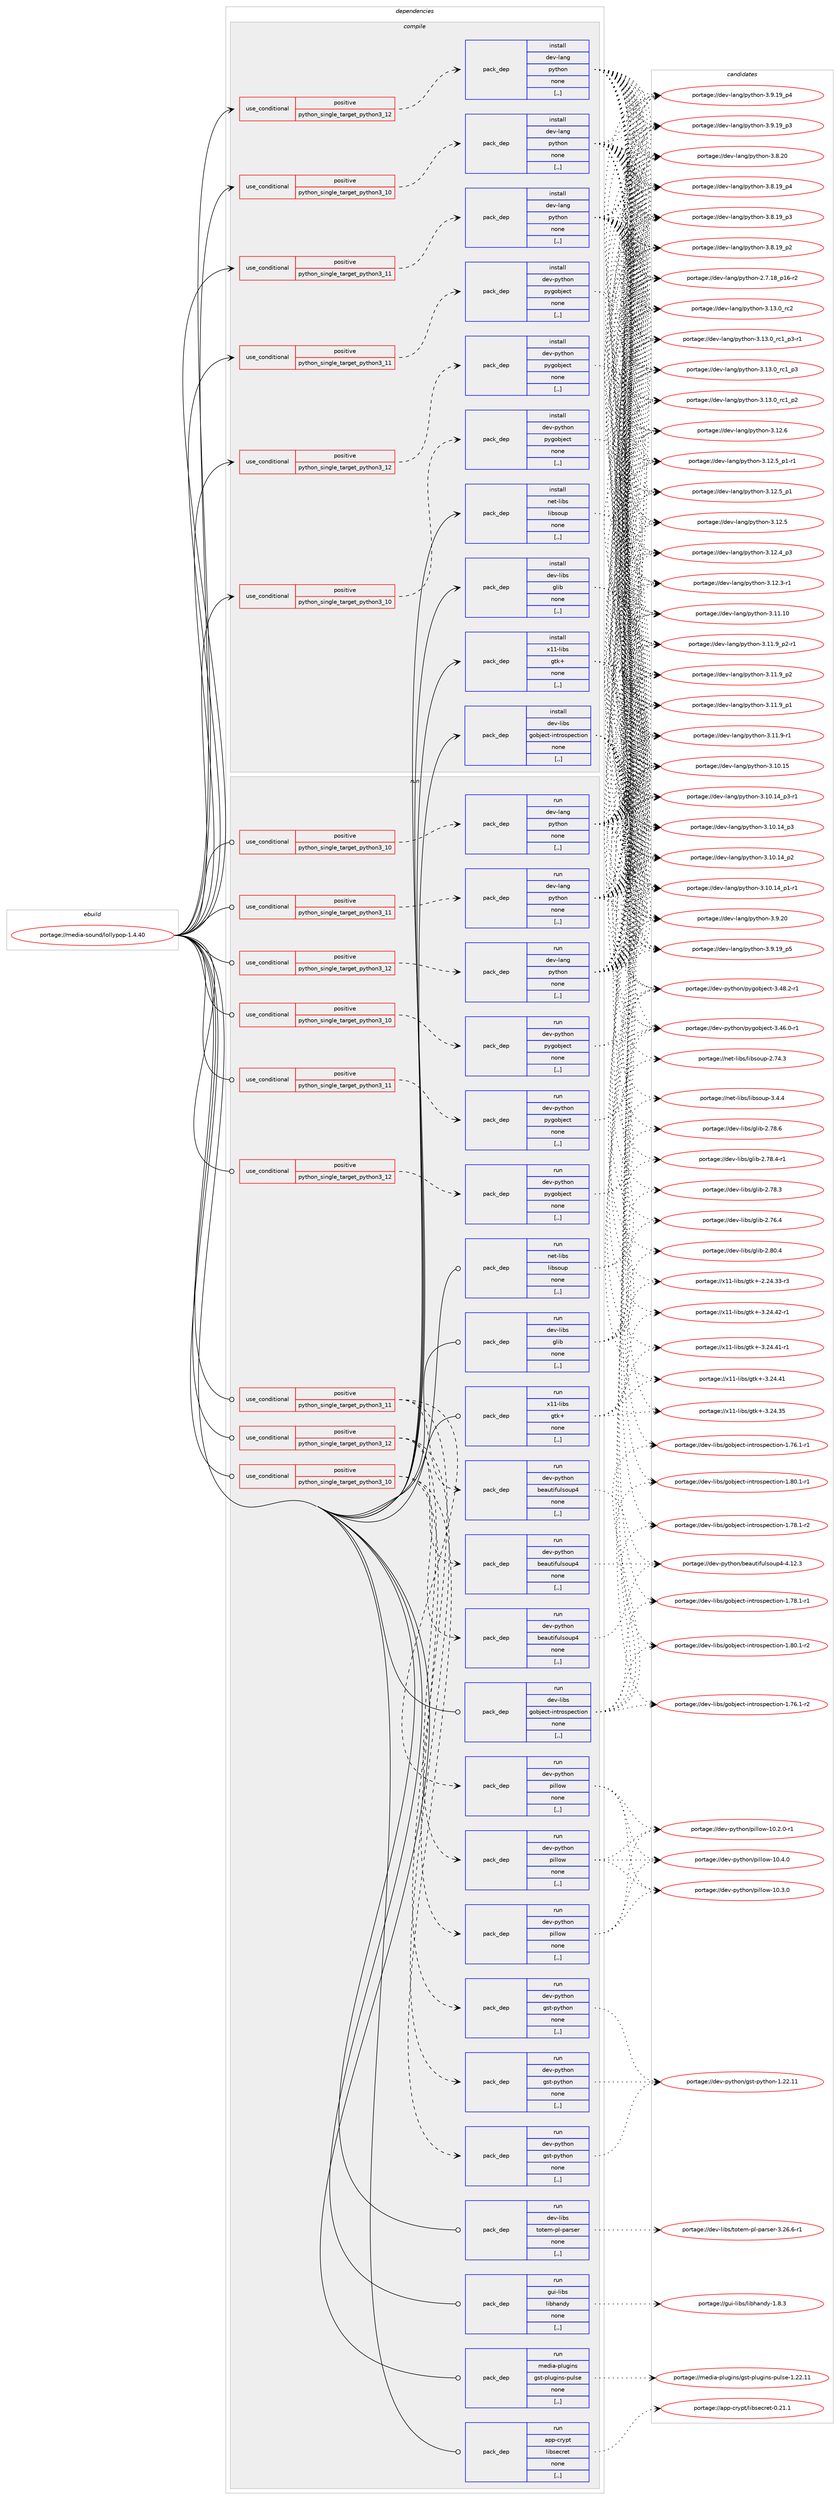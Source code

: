 digraph prolog {

# *************
# Graph options
# *************

newrank=true;
concentrate=true;
compound=true;
graph [rankdir=LR,fontname=Helvetica,fontsize=10,ranksep=1.5];#, ranksep=2.5, nodesep=0.2];
edge  [arrowhead=vee];
node  [fontname=Helvetica,fontsize=10];

# **********
# The ebuild
# **********

subgraph cluster_leftcol {
color=gray;
label=<<i>ebuild</i>>;
id [label="portage://media-sound/lollypop-1.4.40", color=red, width=4, href="../media-sound/lollypop-1.4.40.svg"];
}

# ****************
# The dependencies
# ****************

subgraph cluster_midcol {
color=gray;
label=<<i>dependencies</i>>;
subgraph cluster_compile {
fillcolor="#eeeeee";
style=filled;
label=<<i>compile</i>>;
subgraph cond213781 {
dependency827004 [label=<<TABLE BORDER="0" CELLBORDER="1" CELLSPACING="0" CELLPADDING="4"><TR><TD ROWSPAN="3" CELLPADDING="10">use_conditional</TD></TR><TR><TD>positive</TD></TR><TR><TD>python_single_target_python3_10</TD></TR></TABLE>>, shape=none, color=red];
subgraph pack606997 {
dependency827005 [label=<<TABLE BORDER="0" CELLBORDER="1" CELLSPACING="0" CELLPADDING="4" WIDTH="220"><TR><TD ROWSPAN="6" CELLPADDING="30">pack_dep</TD></TR><TR><TD WIDTH="110">install</TD></TR><TR><TD>dev-lang</TD></TR><TR><TD>python</TD></TR><TR><TD>none</TD></TR><TR><TD>[,,]</TD></TR></TABLE>>, shape=none, color=blue];
}
dependency827004:e -> dependency827005:w [weight=20,style="dashed",arrowhead="vee"];
}
id:e -> dependency827004:w [weight=20,style="solid",arrowhead="vee"];
subgraph cond213782 {
dependency827006 [label=<<TABLE BORDER="0" CELLBORDER="1" CELLSPACING="0" CELLPADDING="4"><TR><TD ROWSPAN="3" CELLPADDING="10">use_conditional</TD></TR><TR><TD>positive</TD></TR><TR><TD>python_single_target_python3_10</TD></TR></TABLE>>, shape=none, color=red];
subgraph pack606998 {
dependency827007 [label=<<TABLE BORDER="0" CELLBORDER="1" CELLSPACING="0" CELLPADDING="4" WIDTH="220"><TR><TD ROWSPAN="6" CELLPADDING="30">pack_dep</TD></TR><TR><TD WIDTH="110">install</TD></TR><TR><TD>dev-python</TD></TR><TR><TD>pygobject</TD></TR><TR><TD>none</TD></TR><TR><TD>[,,]</TD></TR></TABLE>>, shape=none, color=blue];
}
dependency827006:e -> dependency827007:w [weight=20,style="dashed",arrowhead="vee"];
}
id:e -> dependency827006:w [weight=20,style="solid",arrowhead="vee"];
subgraph cond213783 {
dependency827008 [label=<<TABLE BORDER="0" CELLBORDER="1" CELLSPACING="0" CELLPADDING="4"><TR><TD ROWSPAN="3" CELLPADDING="10">use_conditional</TD></TR><TR><TD>positive</TD></TR><TR><TD>python_single_target_python3_11</TD></TR></TABLE>>, shape=none, color=red];
subgraph pack606999 {
dependency827009 [label=<<TABLE BORDER="0" CELLBORDER="1" CELLSPACING="0" CELLPADDING="4" WIDTH="220"><TR><TD ROWSPAN="6" CELLPADDING="30">pack_dep</TD></TR><TR><TD WIDTH="110">install</TD></TR><TR><TD>dev-lang</TD></TR><TR><TD>python</TD></TR><TR><TD>none</TD></TR><TR><TD>[,,]</TD></TR></TABLE>>, shape=none, color=blue];
}
dependency827008:e -> dependency827009:w [weight=20,style="dashed",arrowhead="vee"];
}
id:e -> dependency827008:w [weight=20,style="solid",arrowhead="vee"];
subgraph cond213784 {
dependency827010 [label=<<TABLE BORDER="0" CELLBORDER="1" CELLSPACING="0" CELLPADDING="4"><TR><TD ROWSPAN="3" CELLPADDING="10">use_conditional</TD></TR><TR><TD>positive</TD></TR><TR><TD>python_single_target_python3_11</TD></TR></TABLE>>, shape=none, color=red];
subgraph pack607000 {
dependency827011 [label=<<TABLE BORDER="0" CELLBORDER="1" CELLSPACING="0" CELLPADDING="4" WIDTH="220"><TR><TD ROWSPAN="6" CELLPADDING="30">pack_dep</TD></TR><TR><TD WIDTH="110">install</TD></TR><TR><TD>dev-python</TD></TR><TR><TD>pygobject</TD></TR><TR><TD>none</TD></TR><TR><TD>[,,]</TD></TR></TABLE>>, shape=none, color=blue];
}
dependency827010:e -> dependency827011:w [weight=20,style="dashed",arrowhead="vee"];
}
id:e -> dependency827010:w [weight=20,style="solid",arrowhead="vee"];
subgraph cond213785 {
dependency827012 [label=<<TABLE BORDER="0" CELLBORDER="1" CELLSPACING="0" CELLPADDING="4"><TR><TD ROWSPAN="3" CELLPADDING="10">use_conditional</TD></TR><TR><TD>positive</TD></TR><TR><TD>python_single_target_python3_12</TD></TR></TABLE>>, shape=none, color=red];
subgraph pack607001 {
dependency827013 [label=<<TABLE BORDER="0" CELLBORDER="1" CELLSPACING="0" CELLPADDING="4" WIDTH="220"><TR><TD ROWSPAN="6" CELLPADDING="30">pack_dep</TD></TR><TR><TD WIDTH="110">install</TD></TR><TR><TD>dev-lang</TD></TR><TR><TD>python</TD></TR><TR><TD>none</TD></TR><TR><TD>[,,]</TD></TR></TABLE>>, shape=none, color=blue];
}
dependency827012:e -> dependency827013:w [weight=20,style="dashed",arrowhead="vee"];
}
id:e -> dependency827012:w [weight=20,style="solid",arrowhead="vee"];
subgraph cond213786 {
dependency827014 [label=<<TABLE BORDER="0" CELLBORDER="1" CELLSPACING="0" CELLPADDING="4"><TR><TD ROWSPAN="3" CELLPADDING="10">use_conditional</TD></TR><TR><TD>positive</TD></TR><TR><TD>python_single_target_python3_12</TD></TR></TABLE>>, shape=none, color=red];
subgraph pack607002 {
dependency827015 [label=<<TABLE BORDER="0" CELLBORDER="1" CELLSPACING="0" CELLPADDING="4" WIDTH="220"><TR><TD ROWSPAN="6" CELLPADDING="30">pack_dep</TD></TR><TR><TD WIDTH="110">install</TD></TR><TR><TD>dev-python</TD></TR><TR><TD>pygobject</TD></TR><TR><TD>none</TD></TR><TR><TD>[,,]</TD></TR></TABLE>>, shape=none, color=blue];
}
dependency827014:e -> dependency827015:w [weight=20,style="dashed",arrowhead="vee"];
}
id:e -> dependency827014:w [weight=20,style="solid",arrowhead="vee"];
subgraph pack607003 {
dependency827016 [label=<<TABLE BORDER="0" CELLBORDER="1" CELLSPACING="0" CELLPADDING="4" WIDTH="220"><TR><TD ROWSPAN="6" CELLPADDING="30">pack_dep</TD></TR><TR><TD WIDTH="110">install</TD></TR><TR><TD>dev-libs</TD></TR><TR><TD>glib</TD></TR><TR><TD>none</TD></TR><TR><TD>[,,]</TD></TR></TABLE>>, shape=none, color=blue];
}
id:e -> dependency827016:w [weight=20,style="solid",arrowhead="vee"];
subgraph pack607004 {
dependency827017 [label=<<TABLE BORDER="0" CELLBORDER="1" CELLSPACING="0" CELLPADDING="4" WIDTH="220"><TR><TD ROWSPAN="6" CELLPADDING="30">pack_dep</TD></TR><TR><TD WIDTH="110">install</TD></TR><TR><TD>dev-libs</TD></TR><TR><TD>gobject-introspection</TD></TR><TR><TD>none</TD></TR><TR><TD>[,,]</TD></TR></TABLE>>, shape=none, color=blue];
}
id:e -> dependency827017:w [weight=20,style="solid",arrowhead="vee"];
subgraph pack607005 {
dependency827018 [label=<<TABLE BORDER="0" CELLBORDER="1" CELLSPACING="0" CELLPADDING="4" WIDTH="220"><TR><TD ROWSPAN="6" CELLPADDING="30">pack_dep</TD></TR><TR><TD WIDTH="110">install</TD></TR><TR><TD>net-libs</TD></TR><TR><TD>libsoup</TD></TR><TR><TD>none</TD></TR><TR><TD>[,,]</TD></TR></TABLE>>, shape=none, color=blue];
}
id:e -> dependency827018:w [weight=20,style="solid",arrowhead="vee"];
subgraph pack607006 {
dependency827019 [label=<<TABLE BORDER="0" CELLBORDER="1" CELLSPACING="0" CELLPADDING="4" WIDTH="220"><TR><TD ROWSPAN="6" CELLPADDING="30">pack_dep</TD></TR><TR><TD WIDTH="110">install</TD></TR><TR><TD>x11-libs</TD></TR><TR><TD>gtk+</TD></TR><TR><TD>none</TD></TR><TR><TD>[,,]</TD></TR></TABLE>>, shape=none, color=blue];
}
id:e -> dependency827019:w [weight=20,style="solid",arrowhead="vee"];
}
subgraph cluster_compileandrun {
fillcolor="#eeeeee";
style=filled;
label=<<i>compile and run</i>>;
}
subgraph cluster_run {
fillcolor="#eeeeee";
style=filled;
label=<<i>run</i>>;
subgraph cond213787 {
dependency827020 [label=<<TABLE BORDER="0" CELLBORDER="1" CELLSPACING="0" CELLPADDING="4"><TR><TD ROWSPAN="3" CELLPADDING="10">use_conditional</TD></TR><TR><TD>positive</TD></TR><TR><TD>python_single_target_python3_10</TD></TR></TABLE>>, shape=none, color=red];
subgraph pack607007 {
dependency827021 [label=<<TABLE BORDER="0" CELLBORDER="1" CELLSPACING="0" CELLPADDING="4" WIDTH="220"><TR><TD ROWSPAN="6" CELLPADDING="30">pack_dep</TD></TR><TR><TD WIDTH="110">run</TD></TR><TR><TD>dev-lang</TD></TR><TR><TD>python</TD></TR><TR><TD>none</TD></TR><TR><TD>[,,]</TD></TR></TABLE>>, shape=none, color=blue];
}
dependency827020:e -> dependency827021:w [weight=20,style="dashed",arrowhead="vee"];
}
id:e -> dependency827020:w [weight=20,style="solid",arrowhead="odot"];
subgraph cond213788 {
dependency827022 [label=<<TABLE BORDER="0" CELLBORDER="1" CELLSPACING="0" CELLPADDING="4"><TR><TD ROWSPAN="3" CELLPADDING="10">use_conditional</TD></TR><TR><TD>positive</TD></TR><TR><TD>python_single_target_python3_10</TD></TR></TABLE>>, shape=none, color=red];
subgraph pack607008 {
dependency827023 [label=<<TABLE BORDER="0" CELLBORDER="1" CELLSPACING="0" CELLPADDING="4" WIDTH="220"><TR><TD ROWSPAN="6" CELLPADDING="30">pack_dep</TD></TR><TR><TD WIDTH="110">run</TD></TR><TR><TD>dev-python</TD></TR><TR><TD>beautifulsoup4</TD></TR><TR><TD>none</TD></TR><TR><TD>[,,]</TD></TR></TABLE>>, shape=none, color=blue];
}
dependency827022:e -> dependency827023:w [weight=20,style="dashed",arrowhead="vee"];
subgraph pack607009 {
dependency827024 [label=<<TABLE BORDER="0" CELLBORDER="1" CELLSPACING="0" CELLPADDING="4" WIDTH="220"><TR><TD ROWSPAN="6" CELLPADDING="30">pack_dep</TD></TR><TR><TD WIDTH="110">run</TD></TR><TR><TD>dev-python</TD></TR><TR><TD>gst-python</TD></TR><TR><TD>none</TD></TR><TR><TD>[,,]</TD></TR></TABLE>>, shape=none, color=blue];
}
dependency827022:e -> dependency827024:w [weight=20,style="dashed",arrowhead="vee"];
subgraph pack607010 {
dependency827025 [label=<<TABLE BORDER="0" CELLBORDER="1" CELLSPACING="0" CELLPADDING="4" WIDTH="220"><TR><TD ROWSPAN="6" CELLPADDING="30">pack_dep</TD></TR><TR><TD WIDTH="110">run</TD></TR><TR><TD>dev-python</TD></TR><TR><TD>pillow</TD></TR><TR><TD>none</TD></TR><TR><TD>[,,]</TD></TR></TABLE>>, shape=none, color=blue];
}
dependency827022:e -> dependency827025:w [weight=20,style="dashed",arrowhead="vee"];
}
id:e -> dependency827022:w [weight=20,style="solid",arrowhead="odot"];
subgraph cond213789 {
dependency827026 [label=<<TABLE BORDER="0" CELLBORDER="1" CELLSPACING="0" CELLPADDING="4"><TR><TD ROWSPAN="3" CELLPADDING="10">use_conditional</TD></TR><TR><TD>positive</TD></TR><TR><TD>python_single_target_python3_10</TD></TR></TABLE>>, shape=none, color=red];
subgraph pack607011 {
dependency827027 [label=<<TABLE BORDER="0" CELLBORDER="1" CELLSPACING="0" CELLPADDING="4" WIDTH="220"><TR><TD ROWSPAN="6" CELLPADDING="30">pack_dep</TD></TR><TR><TD WIDTH="110">run</TD></TR><TR><TD>dev-python</TD></TR><TR><TD>pygobject</TD></TR><TR><TD>none</TD></TR><TR><TD>[,,]</TD></TR></TABLE>>, shape=none, color=blue];
}
dependency827026:e -> dependency827027:w [weight=20,style="dashed",arrowhead="vee"];
}
id:e -> dependency827026:w [weight=20,style="solid",arrowhead="odot"];
subgraph cond213790 {
dependency827028 [label=<<TABLE BORDER="0" CELLBORDER="1" CELLSPACING="0" CELLPADDING="4"><TR><TD ROWSPAN="3" CELLPADDING="10">use_conditional</TD></TR><TR><TD>positive</TD></TR><TR><TD>python_single_target_python3_11</TD></TR></TABLE>>, shape=none, color=red];
subgraph pack607012 {
dependency827029 [label=<<TABLE BORDER="0" CELLBORDER="1" CELLSPACING="0" CELLPADDING="4" WIDTH="220"><TR><TD ROWSPAN="6" CELLPADDING="30">pack_dep</TD></TR><TR><TD WIDTH="110">run</TD></TR><TR><TD>dev-lang</TD></TR><TR><TD>python</TD></TR><TR><TD>none</TD></TR><TR><TD>[,,]</TD></TR></TABLE>>, shape=none, color=blue];
}
dependency827028:e -> dependency827029:w [weight=20,style="dashed",arrowhead="vee"];
}
id:e -> dependency827028:w [weight=20,style="solid",arrowhead="odot"];
subgraph cond213791 {
dependency827030 [label=<<TABLE BORDER="0" CELLBORDER="1" CELLSPACING="0" CELLPADDING="4"><TR><TD ROWSPAN="3" CELLPADDING="10">use_conditional</TD></TR><TR><TD>positive</TD></TR><TR><TD>python_single_target_python3_11</TD></TR></TABLE>>, shape=none, color=red];
subgraph pack607013 {
dependency827031 [label=<<TABLE BORDER="0" CELLBORDER="1" CELLSPACING="0" CELLPADDING="4" WIDTH="220"><TR><TD ROWSPAN="6" CELLPADDING="30">pack_dep</TD></TR><TR><TD WIDTH="110">run</TD></TR><TR><TD>dev-python</TD></TR><TR><TD>beautifulsoup4</TD></TR><TR><TD>none</TD></TR><TR><TD>[,,]</TD></TR></TABLE>>, shape=none, color=blue];
}
dependency827030:e -> dependency827031:w [weight=20,style="dashed",arrowhead="vee"];
subgraph pack607014 {
dependency827032 [label=<<TABLE BORDER="0" CELLBORDER="1" CELLSPACING="0" CELLPADDING="4" WIDTH="220"><TR><TD ROWSPAN="6" CELLPADDING="30">pack_dep</TD></TR><TR><TD WIDTH="110">run</TD></TR><TR><TD>dev-python</TD></TR><TR><TD>gst-python</TD></TR><TR><TD>none</TD></TR><TR><TD>[,,]</TD></TR></TABLE>>, shape=none, color=blue];
}
dependency827030:e -> dependency827032:w [weight=20,style="dashed",arrowhead="vee"];
subgraph pack607015 {
dependency827033 [label=<<TABLE BORDER="0" CELLBORDER="1" CELLSPACING="0" CELLPADDING="4" WIDTH="220"><TR><TD ROWSPAN="6" CELLPADDING="30">pack_dep</TD></TR><TR><TD WIDTH="110">run</TD></TR><TR><TD>dev-python</TD></TR><TR><TD>pillow</TD></TR><TR><TD>none</TD></TR><TR><TD>[,,]</TD></TR></TABLE>>, shape=none, color=blue];
}
dependency827030:e -> dependency827033:w [weight=20,style="dashed",arrowhead="vee"];
}
id:e -> dependency827030:w [weight=20,style="solid",arrowhead="odot"];
subgraph cond213792 {
dependency827034 [label=<<TABLE BORDER="0" CELLBORDER="1" CELLSPACING="0" CELLPADDING="4"><TR><TD ROWSPAN="3" CELLPADDING="10">use_conditional</TD></TR><TR><TD>positive</TD></TR><TR><TD>python_single_target_python3_11</TD></TR></TABLE>>, shape=none, color=red];
subgraph pack607016 {
dependency827035 [label=<<TABLE BORDER="0" CELLBORDER="1" CELLSPACING="0" CELLPADDING="4" WIDTH="220"><TR><TD ROWSPAN="6" CELLPADDING="30">pack_dep</TD></TR><TR><TD WIDTH="110">run</TD></TR><TR><TD>dev-python</TD></TR><TR><TD>pygobject</TD></TR><TR><TD>none</TD></TR><TR><TD>[,,]</TD></TR></TABLE>>, shape=none, color=blue];
}
dependency827034:e -> dependency827035:w [weight=20,style="dashed",arrowhead="vee"];
}
id:e -> dependency827034:w [weight=20,style="solid",arrowhead="odot"];
subgraph cond213793 {
dependency827036 [label=<<TABLE BORDER="0" CELLBORDER="1" CELLSPACING="0" CELLPADDING="4"><TR><TD ROWSPAN="3" CELLPADDING="10">use_conditional</TD></TR><TR><TD>positive</TD></TR><TR><TD>python_single_target_python3_12</TD></TR></TABLE>>, shape=none, color=red];
subgraph pack607017 {
dependency827037 [label=<<TABLE BORDER="0" CELLBORDER="1" CELLSPACING="0" CELLPADDING="4" WIDTH="220"><TR><TD ROWSPAN="6" CELLPADDING="30">pack_dep</TD></TR><TR><TD WIDTH="110">run</TD></TR><TR><TD>dev-lang</TD></TR><TR><TD>python</TD></TR><TR><TD>none</TD></TR><TR><TD>[,,]</TD></TR></TABLE>>, shape=none, color=blue];
}
dependency827036:e -> dependency827037:w [weight=20,style="dashed",arrowhead="vee"];
}
id:e -> dependency827036:w [weight=20,style="solid",arrowhead="odot"];
subgraph cond213794 {
dependency827038 [label=<<TABLE BORDER="0" CELLBORDER="1" CELLSPACING="0" CELLPADDING="4"><TR><TD ROWSPAN="3" CELLPADDING="10">use_conditional</TD></TR><TR><TD>positive</TD></TR><TR><TD>python_single_target_python3_12</TD></TR></TABLE>>, shape=none, color=red];
subgraph pack607018 {
dependency827039 [label=<<TABLE BORDER="0" CELLBORDER="1" CELLSPACING="0" CELLPADDING="4" WIDTH="220"><TR><TD ROWSPAN="6" CELLPADDING="30">pack_dep</TD></TR><TR><TD WIDTH="110">run</TD></TR><TR><TD>dev-python</TD></TR><TR><TD>beautifulsoup4</TD></TR><TR><TD>none</TD></TR><TR><TD>[,,]</TD></TR></TABLE>>, shape=none, color=blue];
}
dependency827038:e -> dependency827039:w [weight=20,style="dashed",arrowhead="vee"];
subgraph pack607019 {
dependency827040 [label=<<TABLE BORDER="0" CELLBORDER="1" CELLSPACING="0" CELLPADDING="4" WIDTH="220"><TR><TD ROWSPAN="6" CELLPADDING="30">pack_dep</TD></TR><TR><TD WIDTH="110">run</TD></TR><TR><TD>dev-python</TD></TR><TR><TD>gst-python</TD></TR><TR><TD>none</TD></TR><TR><TD>[,,]</TD></TR></TABLE>>, shape=none, color=blue];
}
dependency827038:e -> dependency827040:w [weight=20,style="dashed",arrowhead="vee"];
subgraph pack607020 {
dependency827041 [label=<<TABLE BORDER="0" CELLBORDER="1" CELLSPACING="0" CELLPADDING="4" WIDTH="220"><TR><TD ROWSPAN="6" CELLPADDING="30">pack_dep</TD></TR><TR><TD WIDTH="110">run</TD></TR><TR><TD>dev-python</TD></TR><TR><TD>pillow</TD></TR><TR><TD>none</TD></TR><TR><TD>[,,]</TD></TR></TABLE>>, shape=none, color=blue];
}
dependency827038:e -> dependency827041:w [weight=20,style="dashed",arrowhead="vee"];
}
id:e -> dependency827038:w [weight=20,style="solid",arrowhead="odot"];
subgraph cond213795 {
dependency827042 [label=<<TABLE BORDER="0" CELLBORDER="1" CELLSPACING="0" CELLPADDING="4"><TR><TD ROWSPAN="3" CELLPADDING="10">use_conditional</TD></TR><TR><TD>positive</TD></TR><TR><TD>python_single_target_python3_12</TD></TR></TABLE>>, shape=none, color=red];
subgraph pack607021 {
dependency827043 [label=<<TABLE BORDER="0" CELLBORDER="1" CELLSPACING="0" CELLPADDING="4" WIDTH="220"><TR><TD ROWSPAN="6" CELLPADDING="30">pack_dep</TD></TR><TR><TD WIDTH="110">run</TD></TR><TR><TD>dev-python</TD></TR><TR><TD>pygobject</TD></TR><TR><TD>none</TD></TR><TR><TD>[,,]</TD></TR></TABLE>>, shape=none, color=blue];
}
dependency827042:e -> dependency827043:w [weight=20,style="dashed",arrowhead="vee"];
}
id:e -> dependency827042:w [weight=20,style="solid",arrowhead="odot"];
subgraph pack607022 {
dependency827044 [label=<<TABLE BORDER="0" CELLBORDER="1" CELLSPACING="0" CELLPADDING="4" WIDTH="220"><TR><TD ROWSPAN="6" CELLPADDING="30">pack_dep</TD></TR><TR><TD WIDTH="110">run</TD></TR><TR><TD>app-crypt</TD></TR><TR><TD>libsecret</TD></TR><TR><TD>none</TD></TR><TR><TD>[,,]</TD></TR></TABLE>>, shape=none, color=blue];
}
id:e -> dependency827044:w [weight=20,style="solid",arrowhead="odot"];
subgraph pack607023 {
dependency827045 [label=<<TABLE BORDER="0" CELLBORDER="1" CELLSPACING="0" CELLPADDING="4" WIDTH="220"><TR><TD ROWSPAN="6" CELLPADDING="30">pack_dep</TD></TR><TR><TD WIDTH="110">run</TD></TR><TR><TD>dev-libs</TD></TR><TR><TD>glib</TD></TR><TR><TD>none</TD></TR><TR><TD>[,,]</TD></TR></TABLE>>, shape=none, color=blue];
}
id:e -> dependency827045:w [weight=20,style="solid",arrowhead="odot"];
subgraph pack607024 {
dependency827046 [label=<<TABLE BORDER="0" CELLBORDER="1" CELLSPACING="0" CELLPADDING="4" WIDTH="220"><TR><TD ROWSPAN="6" CELLPADDING="30">pack_dep</TD></TR><TR><TD WIDTH="110">run</TD></TR><TR><TD>dev-libs</TD></TR><TR><TD>gobject-introspection</TD></TR><TR><TD>none</TD></TR><TR><TD>[,,]</TD></TR></TABLE>>, shape=none, color=blue];
}
id:e -> dependency827046:w [weight=20,style="solid",arrowhead="odot"];
subgraph pack607025 {
dependency827047 [label=<<TABLE BORDER="0" CELLBORDER="1" CELLSPACING="0" CELLPADDING="4" WIDTH="220"><TR><TD ROWSPAN="6" CELLPADDING="30">pack_dep</TD></TR><TR><TD WIDTH="110">run</TD></TR><TR><TD>dev-libs</TD></TR><TR><TD>totem-pl-parser</TD></TR><TR><TD>none</TD></TR><TR><TD>[,,]</TD></TR></TABLE>>, shape=none, color=blue];
}
id:e -> dependency827047:w [weight=20,style="solid",arrowhead="odot"];
subgraph pack607026 {
dependency827048 [label=<<TABLE BORDER="0" CELLBORDER="1" CELLSPACING="0" CELLPADDING="4" WIDTH="220"><TR><TD ROWSPAN="6" CELLPADDING="30">pack_dep</TD></TR><TR><TD WIDTH="110">run</TD></TR><TR><TD>gui-libs</TD></TR><TR><TD>libhandy</TD></TR><TR><TD>none</TD></TR><TR><TD>[,,]</TD></TR></TABLE>>, shape=none, color=blue];
}
id:e -> dependency827048:w [weight=20,style="solid",arrowhead="odot"];
subgraph pack607027 {
dependency827049 [label=<<TABLE BORDER="0" CELLBORDER="1" CELLSPACING="0" CELLPADDING="4" WIDTH="220"><TR><TD ROWSPAN="6" CELLPADDING="30">pack_dep</TD></TR><TR><TD WIDTH="110">run</TD></TR><TR><TD>media-plugins</TD></TR><TR><TD>gst-plugins-pulse</TD></TR><TR><TD>none</TD></TR><TR><TD>[,,]</TD></TR></TABLE>>, shape=none, color=blue];
}
id:e -> dependency827049:w [weight=20,style="solid",arrowhead="odot"];
subgraph pack607028 {
dependency827050 [label=<<TABLE BORDER="0" CELLBORDER="1" CELLSPACING="0" CELLPADDING="4" WIDTH="220"><TR><TD ROWSPAN="6" CELLPADDING="30">pack_dep</TD></TR><TR><TD WIDTH="110">run</TD></TR><TR><TD>net-libs</TD></TR><TR><TD>libsoup</TD></TR><TR><TD>none</TD></TR><TR><TD>[,,]</TD></TR></TABLE>>, shape=none, color=blue];
}
id:e -> dependency827050:w [weight=20,style="solid",arrowhead="odot"];
subgraph pack607029 {
dependency827051 [label=<<TABLE BORDER="0" CELLBORDER="1" CELLSPACING="0" CELLPADDING="4" WIDTH="220"><TR><TD ROWSPAN="6" CELLPADDING="30">pack_dep</TD></TR><TR><TD WIDTH="110">run</TD></TR><TR><TD>x11-libs</TD></TR><TR><TD>gtk+</TD></TR><TR><TD>none</TD></TR><TR><TD>[,,]</TD></TR></TABLE>>, shape=none, color=blue];
}
id:e -> dependency827051:w [weight=20,style="solid",arrowhead="odot"];
}
}

# **************
# The candidates
# **************

subgraph cluster_choices {
rank=same;
color=gray;
label=<<i>candidates</i>>;

subgraph choice606997 {
color=black;
nodesep=1;
choice10010111845108971101034711212111610411111045514649514648951149950 [label="portage://dev-lang/python-3.13.0_rc2", color=red, width=4,href="../dev-lang/python-3.13.0_rc2.svg"];
choice1001011184510897110103471121211161041111104551464951464895114994995112514511449 [label="portage://dev-lang/python-3.13.0_rc1_p3-r1", color=red, width=4,href="../dev-lang/python-3.13.0_rc1_p3-r1.svg"];
choice100101118451089711010347112121116104111110455146495146489511499499511251 [label="portage://dev-lang/python-3.13.0_rc1_p3", color=red, width=4,href="../dev-lang/python-3.13.0_rc1_p3.svg"];
choice100101118451089711010347112121116104111110455146495146489511499499511250 [label="portage://dev-lang/python-3.13.0_rc1_p2", color=red, width=4,href="../dev-lang/python-3.13.0_rc1_p2.svg"];
choice10010111845108971101034711212111610411111045514649504654 [label="portage://dev-lang/python-3.12.6", color=red, width=4,href="../dev-lang/python-3.12.6.svg"];
choice1001011184510897110103471121211161041111104551464950465395112494511449 [label="portage://dev-lang/python-3.12.5_p1-r1", color=red, width=4,href="../dev-lang/python-3.12.5_p1-r1.svg"];
choice100101118451089711010347112121116104111110455146495046539511249 [label="portage://dev-lang/python-3.12.5_p1", color=red, width=4,href="../dev-lang/python-3.12.5_p1.svg"];
choice10010111845108971101034711212111610411111045514649504653 [label="portage://dev-lang/python-3.12.5", color=red, width=4,href="../dev-lang/python-3.12.5.svg"];
choice100101118451089711010347112121116104111110455146495046529511251 [label="portage://dev-lang/python-3.12.4_p3", color=red, width=4,href="../dev-lang/python-3.12.4_p3.svg"];
choice100101118451089711010347112121116104111110455146495046514511449 [label="portage://dev-lang/python-3.12.3-r1", color=red, width=4,href="../dev-lang/python-3.12.3-r1.svg"];
choice1001011184510897110103471121211161041111104551464949464948 [label="portage://dev-lang/python-3.11.10", color=red, width=4,href="../dev-lang/python-3.11.10.svg"];
choice1001011184510897110103471121211161041111104551464949465795112504511449 [label="portage://dev-lang/python-3.11.9_p2-r1", color=red, width=4,href="../dev-lang/python-3.11.9_p2-r1.svg"];
choice100101118451089711010347112121116104111110455146494946579511250 [label="portage://dev-lang/python-3.11.9_p2", color=red, width=4,href="../dev-lang/python-3.11.9_p2.svg"];
choice100101118451089711010347112121116104111110455146494946579511249 [label="portage://dev-lang/python-3.11.9_p1", color=red, width=4,href="../dev-lang/python-3.11.9_p1.svg"];
choice100101118451089711010347112121116104111110455146494946574511449 [label="portage://dev-lang/python-3.11.9-r1", color=red, width=4,href="../dev-lang/python-3.11.9-r1.svg"];
choice1001011184510897110103471121211161041111104551464948464953 [label="portage://dev-lang/python-3.10.15", color=red, width=4,href="../dev-lang/python-3.10.15.svg"];
choice100101118451089711010347112121116104111110455146494846495295112514511449 [label="portage://dev-lang/python-3.10.14_p3-r1", color=red, width=4,href="../dev-lang/python-3.10.14_p3-r1.svg"];
choice10010111845108971101034711212111610411111045514649484649529511251 [label="portage://dev-lang/python-3.10.14_p3", color=red, width=4,href="../dev-lang/python-3.10.14_p3.svg"];
choice10010111845108971101034711212111610411111045514649484649529511250 [label="portage://dev-lang/python-3.10.14_p2", color=red, width=4,href="../dev-lang/python-3.10.14_p2.svg"];
choice100101118451089711010347112121116104111110455146494846495295112494511449 [label="portage://dev-lang/python-3.10.14_p1-r1", color=red, width=4,href="../dev-lang/python-3.10.14_p1-r1.svg"];
choice10010111845108971101034711212111610411111045514657465048 [label="portage://dev-lang/python-3.9.20", color=red, width=4,href="../dev-lang/python-3.9.20.svg"];
choice100101118451089711010347112121116104111110455146574649579511253 [label="portage://dev-lang/python-3.9.19_p5", color=red, width=4,href="../dev-lang/python-3.9.19_p5.svg"];
choice100101118451089711010347112121116104111110455146574649579511252 [label="portage://dev-lang/python-3.9.19_p4", color=red, width=4,href="../dev-lang/python-3.9.19_p4.svg"];
choice100101118451089711010347112121116104111110455146574649579511251 [label="portage://dev-lang/python-3.9.19_p3", color=red, width=4,href="../dev-lang/python-3.9.19_p3.svg"];
choice10010111845108971101034711212111610411111045514656465048 [label="portage://dev-lang/python-3.8.20", color=red, width=4,href="../dev-lang/python-3.8.20.svg"];
choice100101118451089711010347112121116104111110455146564649579511252 [label="portage://dev-lang/python-3.8.19_p4", color=red, width=4,href="../dev-lang/python-3.8.19_p4.svg"];
choice100101118451089711010347112121116104111110455146564649579511251 [label="portage://dev-lang/python-3.8.19_p3", color=red, width=4,href="../dev-lang/python-3.8.19_p3.svg"];
choice100101118451089711010347112121116104111110455146564649579511250 [label="portage://dev-lang/python-3.8.19_p2", color=red, width=4,href="../dev-lang/python-3.8.19_p2.svg"];
choice100101118451089711010347112121116104111110455046554649569511249544511450 [label="portage://dev-lang/python-2.7.18_p16-r2", color=red, width=4,href="../dev-lang/python-2.7.18_p16-r2.svg"];
dependency827005:e -> choice10010111845108971101034711212111610411111045514649514648951149950:w [style=dotted,weight="100"];
dependency827005:e -> choice1001011184510897110103471121211161041111104551464951464895114994995112514511449:w [style=dotted,weight="100"];
dependency827005:e -> choice100101118451089711010347112121116104111110455146495146489511499499511251:w [style=dotted,weight="100"];
dependency827005:e -> choice100101118451089711010347112121116104111110455146495146489511499499511250:w [style=dotted,weight="100"];
dependency827005:e -> choice10010111845108971101034711212111610411111045514649504654:w [style=dotted,weight="100"];
dependency827005:e -> choice1001011184510897110103471121211161041111104551464950465395112494511449:w [style=dotted,weight="100"];
dependency827005:e -> choice100101118451089711010347112121116104111110455146495046539511249:w [style=dotted,weight="100"];
dependency827005:e -> choice10010111845108971101034711212111610411111045514649504653:w [style=dotted,weight="100"];
dependency827005:e -> choice100101118451089711010347112121116104111110455146495046529511251:w [style=dotted,weight="100"];
dependency827005:e -> choice100101118451089711010347112121116104111110455146495046514511449:w [style=dotted,weight="100"];
dependency827005:e -> choice1001011184510897110103471121211161041111104551464949464948:w [style=dotted,weight="100"];
dependency827005:e -> choice1001011184510897110103471121211161041111104551464949465795112504511449:w [style=dotted,weight="100"];
dependency827005:e -> choice100101118451089711010347112121116104111110455146494946579511250:w [style=dotted,weight="100"];
dependency827005:e -> choice100101118451089711010347112121116104111110455146494946579511249:w [style=dotted,weight="100"];
dependency827005:e -> choice100101118451089711010347112121116104111110455146494946574511449:w [style=dotted,weight="100"];
dependency827005:e -> choice1001011184510897110103471121211161041111104551464948464953:w [style=dotted,weight="100"];
dependency827005:e -> choice100101118451089711010347112121116104111110455146494846495295112514511449:w [style=dotted,weight="100"];
dependency827005:e -> choice10010111845108971101034711212111610411111045514649484649529511251:w [style=dotted,weight="100"];
dependency827005:e -> choice10010111845108971101034711212111610411111045514649484649529511250:w [style=dotted,weight="100"];
dependency827005:e -> choice100101118451089711010347112121116104111110455146494846495295112494511449:w [style=dotted,weight="100"];
dependency827005:e -> choice10010111845108971101034711212111610411111045514657465048:w [style=dotted,weight="100"];
dependency827005:e -> choice100101118451089711010347112121116104111110455146574649579511253:w [style=dotted,weight="100"];
dependency827005:e -> choice100101118451089711010347112121116104111110455146574649579511252:w [style=dotted,weight="100"];
dependency827005:e -> choice100101118451089711010347112121116104111110455146574649579511251:w [style=dotted,weight="100"];
dependency827005:e -> choice10010111845108971101034711212111610411111045514656465048:w [style=dotted,weight="100"];
dependency827005:e -> choice100101118451089711010347112121116104111110455146564649579511252:w [style=dotted,weight="100"];
dependency827005:e -> choice100101118451089711010347112121116104111110455146564649579511251:w [style=dotted,weight="100"];
dependency827005:e -> choice100101118451089711010347112121116104111110455146564649579511250:w [style=dotted,weight="100"];
dependency827005:e -> choice100101118451089711010347112121116104111110455046554649569511249544511450:w [style=dotted,weight="100"];
}
subgraph choice606998 {
color=black;
nodesep=1;
choice10010111845112121116104111110471121211031119810610199116455146525646504511449 [label="portage://dev-python/pygobject-3.48.2-r1", color=red, width=4,href="../dev-python/pygobject-3.48.2-r1.svg"];
choice10010111845112121116104111110471121211031119810610199116455146525446484511449 [label="portage://dev-python/pygobject-3.46.0-r1", color=red, width=4,href="../dev-python/pygobject-3.46.0-r1.svg"];
dependency827007:e -> choice10010111845112121116104111110471121211031119810610199116455146525646504511449:w [style=dotted,weight="100"];
dependency827007:e -> choice10010111845112121116104111110471121211031119810610199116455146525446484511449:w [style=dotted,weight="100"];
}
subgraph choice606999 {
color=black;
nodesep=1;
choice10010111845108971101034711212111610411111045514649514648951149950 [label="portage://dev-lang/python-3.13.0_rc2", color=red, width=4,href="../dev-lang/python-3.13.0_rc2.svg"];
choice1001011184510897110103471121211161041111104551464951464895114994995112514511449 [label="portage://dev-lang/python-3.13.0_rc1_p3-r1", color=red, width=4,href="../dev-lang/python-3.13.0_rc1_p3-r1.svg"];
choice100101118451089711010347112121116104111110455146495146489511499499511251 [label="portage://dev-lang/python-3.13.0_rc1_p3", color=red, width=4,href="../dev-lang/python-3.13.0_rc1_p3.svg"];
choice100101118451089711010347112121116104111110455146495146489511499499511250 [label="portage://dev-lang/python-3.13.0_rc1_p2", color=red, width=4,href="../dev-lang/python-3.13.0_rc1_p2.svg"];
choice10010111845108971101034711212111610411111045514649504654 [label="portage://dev-lang/python-3.12.6", color=red, width=4,href="../dev-lang/python-3.12.6.svg"];
choice1001011184510897110103471121211161041111104551464950465395112494511449 [label="portage://dev-lang/python-3.12.5_p1-r1", color=red, width=4,href="../dev-lang/python-3.12.5_p1-r1.svg"];
choice100101118451089711010347112121116104111110455146495046539511249 [label="portage://dev-lang/python-3.12.5_p1", color=red, width=4,href="../dev-lang/python-3.12.5_p1.svg"];
choice10010111845108971101034711212111610411111045514649504653 [label="portage://dev-lang/python-3.12.5", color=red, width=4,href="../dev-lang/python-3.12.5.svg"];
choice100101118451089711010347112121116104111110455146495046529511251 [label="portage://dev-lang/python-3.12.4_p3", color=red, width=4,href="../dev-lang/python-3.12.4_p3.svg"];
choice100101118451089711010347112121116104111110455146495046514511449 [label="portage://dev-lang/python-3.12.3-r1", color=red, width=4,href="../dev-lang/python-3.12.3-r1.svg"];
choice1001011184510897110103471121211161041111104551464949464948 [label="portage://dev-lang/python-3.11.10", color=red, width=4,href="../dev-lang/python-3.11.10.svg"];
choice1001011184510897110103471121211161041111104551464949465795112504511449 [label="portage://dev-lang/python-3.11.9_p2-r1", color=red, width=4,href="../dev-lang/python-3.11.9_p2-r1.svg"];
choice100101118451089711010347112121116104111110455146494946579511250 [label="portage://dev-lang/python-3.11.9_p2", color=red, width=4,href="../dev-lang/python-3.11.9_p2.svg"];
choice100101118451089711010347112121116104111110455146494946579511249 [label="portage://dev-lang/python-3.11.9_p1", color=red, width=4,href="../dev-lang/python-3.11.9_p1.svg"];
choice100101118451089711010347112121116104111110455146494946574511449 [label="portage://dev-lang/python-3.11.9-r1", color=red, width=4,href="../dev-lang/python-3.11.9-r1.svg"];
choice1001011184510897110103471121211161041111104551464948464953 [label="portage://dev-lang/python-3.10.15", color=red, width=4,href="../dev-lang/python-3.10.15.svg"];
choice100101118451089711010347112121116104111110455146494846495295112514511449 [label="portage://dev-lang/python-3.10.14_p3-r1", color=red, width=4,href="../dev-lang/python-3.10.14_p3-r1.svg"];
choice10010111845108971101034711212111610411111045514649484649529511251 [label="portage://dev-lang/python-3.10.14_p3", color=red, width=4,href="../dev-lang/python-3.10.14_p3.svg"];
choice10010111845108971101034711212111610411111045514649484649529511250 [label="portage://dev-lang/python-3.10.14_p2", color=red, width=4,href="../dev-lang/python-3.10.14_p2.svg"];
choice100101118451089711010347112121116104111110455146494846495295112494511449 [label="portage://dev-lang/python-3.10.14_p1-r1", color=red, width=4,href="../dev-lang/python-3.10.14_p1-r1.svg"];
choice10010111845108971101034711212111610411111045514657465048 [label="portage://dev-lang/python-3.9.20", color=red, width=4,href="../dev-lang/python-3.9.20.svg"];
choice100101118451089711010347112121116104111110455146574649579511253 [label="portage://dev-lang/python-3.9.19_p5", color=red, width=4,href="../dev-lang/python-3.9.19_p5.svg"];
choice100101118451089711010347112121116104111110455146574649579511252 [label="portage://dev-lang/python-3.9.19_p4", color=red, width=4,href="../dev-lang/python-3.9.19_p4.svg"];
choice100101118451089711010347112121116104111110455146574649579511251 [label="portage://dev-lang/python-3.9.19_p3", color=red, width=4,href="../dev-lang/python-3.9.19_p3.svg"];
choice10010111845108971101034711212111610411111045514656465048 [label="portage://dev-lang/python-3.8.20", color=red, width=4,href="../dev-lang/python-3.8.20.svg"];
choice100101118451089711010347112121116104111110455146564649579511252 [label="portage://dev-lang/python-3.8.19_p4", color=red, width=4,href="../dev-lang/python-3.8.19_p4.svg"];
choice100101118451089711010347112121116104111110455146564649579511251 [label="portage://dev-lang/python-3.8.19_p3", color=red, width=4,href="../dev-lang/python-3.8.19_p3.svg"];
choice100101118451089711010347112121116104111110455146564649579511250 [label="portage://dev-lang/python-3.8.19_p2", color=red, width=4,href="../dev-lang/python-3.8.19_p2.svg"];
choice100101118451089711010347112121116104111110455046554649569511249544511450 [label="portage://dev-lang/python-2.7.18_p16-r2", color=red, width=4,href="../dev-lang/python-2.7.18_p16-r2.svg"];
dependency827009:e -> choice10010111845108971101034711212111610411111045514649514648951149950:w [style=dotted,weight="100"];
dependency827009:e -> choice1001011184510897110103471121211161041111104551464951464895114994995112514511449:w [style=dotted,weight="100"];
dependency827009:e -> choice100101118451089711010347112121116104111110455146495146489511499499511251:w [style=dotted,weight="100"];
dependency827009:e -> choice100101118451089711010347112121116104111110455146495146489511499499511250:w [style=dotted,weight="100"];
dependency827009:e -> choice10010111845108971101034711212111610411111045514649504654:w [style=dotted,weight="100"];
dependency827009:e -> choice1001011184510897110103471121211161041111104551464950465395112494511449:w [style=dotted,weight="100"];
dependency827009:e -> choice100101118451089711010347112121116104111110455146495046539511249:w [style=dotted,weight="100"];
dependency827009:e -> choice10010111845108971101034711212111610411111045514649504653:w [style=dotted,weight="100"];
dependency827009:e -> choice100101118451089711010347112121116104111110455146495046529511251:w [style=dotted,weight="100"];
dependency827009:e -> choice100101118451089711010347112121116104111110455146495046514511449:w [style=dotted,weight="100"];
dependency827009:e -> choice1001011184510897110103471121211161041111104551464949464948:w [style=dotted,weight="100"];
dependency827009:e -> choice1001011184510897110103471121211161041111104551464949465795112504511449:w [style=dotted,weight="100"];
dependency827009:e -> choice100101118451089711010347112121116104111110455146494946579511250:w [style=dotted,weight="100"];
dependency827009:e -> choice100101118451089711010347112121116104111110455146494946579511249:w [style=dotted,weight="100"];
dependency827009:e -> choice100101118451089711010347112121116104111110455146494946574511449:w [style=dotted,weight="100"];
dependency827009:e -> choice1001011184510897110103471121211161041111104551464948464953:w [style=dotted,weight="100"];
dependency827009:e -> choice100101118451089711010347112121116104111110455146494846495295112514511449:w [style=dotted,weight="100"];
dependency827009:e -> choice10010111845108971101034711212111610411111045514649484649529511251:w [style=dotted,weight="100"];
dependency827009:e -> choice10010111845108971101034711212111610411111045514649484649529511250:w [style=dotted,weight="100"];
dependency827009:e -> choice100101118451089711010347112121116104111110455146494846495295112494511449:w [style=dotted,weight="100"];
dependency827009:e -> choice10010111845108971101034711212111610411111045514657465048:w [style=dotted,weight="100"];
dependency827009:e -> choice100101118451089711010347112121116104111110455146574649579511253:w [style=dotted,weight="100"];
dependency827009:e -> choice100101118451089711010347112121116104111110455146574649579511252:w [style=dotted,weight="100"];
dependency827009:e -> choice100101118451089711010347112121116104111110455146574649579511251:w [style=dotted,weight="100"];
dependency827009:e -> choice10010111845108971101034711212111610411111045514656465048:w [style=dotted,weight="100"];
dependency827009:e -> choice100101118451089711010347112121116104111110455146564649579511252:w [style=dotted,weight="100"];
dependency827009:e -> choice100101118451089711010347112121116104111110455146564649579511251:w [style=dotted,weight="100"];
dependency827009:e -> choice100101118451089711010347112121116104111110455146564649579511250:w [style=dotted,weight="100"];
dependency827009:e -> choice100101118451089711010347112121116104111110455046554649569511249544511450:w [style=dotted,weight="100"];
}
subgraph choice607000 {
color=black;
nodesep=1;
choice10010111845112121116104111110471121211031119810610199116455146525646504511449 [label="portage://dev-python/pygobject-3.48.2-r1", color=red, width=4,href="../dev-python/pygobject-3.48.2-r1.svg"];
choice10010111845112121116104111110471121211031119810610199116455146525446484511449 [label="portage://dev-python/pygobject-3.46.0-r1", color=red, width=4,href="../dev-python/pygobject-3.46.0-r1.svg"];
dependency827011:e -> choice10010111845112121116104111110471121211031119810610199116455146525646504511449:w [style=dotted,weight="100"];
dependency827011:e -> choice10010111845112121116104111110471121211031119810610199116455146525446484511449:w [style=dotted,weight="100"];
}
subgraph choice607001 {
color=black;
nodesep=1;
choice10010111845108971101034711212111610411111045514649514648951149950 [label="portage://dev-lang/python-3.13.0_rc2", color=red, width=4,href="../dev-lang/python-3.13.0_rc2.svg"];
choice1001011184510897110103471121211161041111104551464951464895114994995112514511449 [label="portage://dev-lang/python-3.13.0_rc1_p3-r1", color=red, width=4,href="../dev-lang/python-3.13.0_rc1_p3-r1.svg"];
choice100101118451089711010347112121116104111110455146495146489511499499511251 [label="portage://dev-lang/python-3.13.0_rc1_p3", color=red, width=4,href="../dev-lang/python-3.13.0_rc1_p3.svg"];
choice100101118451089711010347112121116104111110455146495146489511499499511250 [label="portage://dev-lang/python-3.13.0_rc1_p2", color=red, width=4,href="../dev-lang/python-3.13.0_rc1_p2.svg"];
choice10010111845108971101034711212111610411111045514649504654 [label="portage://dev-lang/python-3.12.6", color=red, width=4,href="../dev-lang/python-3.12.6.svg"];
choice1001011184510897110103471121211161041111104551464950465395112494511449 [label="portage://dev-lang/python-3.12.5_p1-r1", color=red, width=4,href="../dev-lang/python-3.12.5_p1-r1.svg"];
choice100101118451089711010347112121116104111110455146495046539511249 [label="portage://dev-lang/python-3.12.5_p1", color=red, width=4,href="../dev-lang/python-3.12.5_p1.svg"];
choice10010111845108971101034711212111610411111045514649504653 [label="portage://dev-lang/python-3.12.5", color=red, width=4,href="../dev-lang/python-3.12.5.svg"];
choice100101118451089711010347112121116104111110455146495046529511251 [label="portage://dev-lang/python-3.12.4_p3", color=red, width=4,href="../dev-lang/python-3.12.4_p3.svg"];
choice100101118451089711010347112121116104111110455146495046514511449 [label="portage://dev-lang/python-3.12.3-r1", color=red, width=4,href="../dev-lang/python-3.12.3-r1.svg"];
choice1001011184510897110103471121211161041111104551464949464948 [label="portage://dev-lang/python-3.11.10", color=red, width=4,href="../dev-lang/python-3.11.10.svg"];
choice1001011184510897110103471121211161041111104551464949465795112504511449 [label="portage://dev-lang/python-3.11.9_p2-r1", color=red, width=4,href="../dev-lang/python-3.11.9_p2-r1.svg"];
choice100101118451089711010347112121116104111110455146494946579511250 [label="portage://dev-lang/python-3.11.9_p2", color=red, width=4,href="../dev-lang/python-3.11.9_p2.svg"];
choice100101118451089711010347112121116104111110455146494946579511249 [label="portage://dev-lang/python-3.11.9_p1", color=red, width=4,href="../dev-lang/python-3.11.9_p1.svg"];
choice100101118451089711010347112121116104111110455146494946574511449 [label="portage://dev-lang/python-3.11.9-r1", color=red, width=4,href="../dev-lang/python-3.11.9-r1.svg"];
choice1001011184510897110103471121211161041111104551464948464953 [label="portage://dev-lang/python-3.10.15", color=red, width=4,href="../dev-lang/python-3.10.15.svg"];
choice100101118451089711010347112121116104111110455146494846495295112514511449 [label="portage://dev-lang/python-3.10.14_p3-r1", color=red, width=4,href="../dev-lang/python-3.10.14_p3-r1.svg"];
choice10010111845108971101034711212111610411111045514649484649529511251 [label="portage://dev-lang/python-3.10.14_p3", color=red, width=4,href="../dev-lang/python-3.10.14_p3.svg"];
choice10010111845108971101034711212111610411111045514649484649529511250 [label="portage://dev-lang/python-3.10.14_p2", color=red, width=4,href="../dev-lang/python-3.10.14_p2.svg"];
choice100101118451089711010347112121116104111110455146494846495295112494511449 [label="portage://dev-lang/python-3.10.14_p1-r1", color=red, width=4,href="../dev-lang/python-3.10.14_p1-r1.svg"];
choice10010111845108971101034711212111610411111045514657465048 [label="portage://dev-lang/python-3.9.20", color=red, width=4,href="../dev-lang/python-3.9.20.svg"];
choice100101118451089711010347112121116104111110455146574649579511253 [label="portage://dev-lang/python-3.9.19_p5", color=red, width=4,href="../dev-lang/python-3.9.19_p5.svg"];
choice100101118451089711010347112121116104111110455146574649579511252 [label="portage://dev-lang/python-3.9.19_p4", color=red, width=4,href="../dev-lang/python-3.9.19_p4.svg"];
choice100101118451089711010347112121116104111110455146574649579511251 [label="portage://dev-lang/python-3.9.19_p3", color=red, width=4,href="../dev-lang/python-3.9.19_p3.svg"];
choice10010111845108971101034711212111610411111045514656465048 [label="portage://dev-lang/python-3.8.20", color=red, width=4,href="../dev-lang/python-3.8.20.svg"];
choice100101118451089711010347112121116104111110455146564649579511252 [label="portage://dev-lang/python-3.8.19_p4", color=red, width=4,href="../dev-lang/python-3.8.19_p4.svg"];
choice100101118451089711010347112121116104111110455146564649579511251 [label="portage://dev-lang/python-3.8.19_p3", color=red, width=4,href="../dev-lang/python-3.8.19_p3.svg"];
choice100101118451089711010347112121116104111110455146564649579511250 [label="portage://dev-lang/python-3.8.19_p2", color=red, width=4,href="../dev-lang/python-3.8.19_p2.svg"];
choice100101118451089711010347112121116104111110455046554649569511249544511450 [label="portage://dev-lang/python-2.7.18_p16-r2", color=red, width=4,href="../dev-lang/python-2.7.18_p16-r2.svg"];
dependency827013:e -> choice10010111845108971101034711212111610411111045514649514648951149950:w [style=dotted,weight="100"];
dependency827013:e -> choice1001011184510897110103471121211161041111104551464951464895114994995112514511449:w [style=dotted,weight="100"];
dependency827013:e -> choice100101118451089711010347112121116104111110455146495146489511499499511251:w [style=dotted,weight="100"];
dependency827013:e -> choice100101118451089711010347112121116104111110455146495146489511499499511250:w [style=dotted,weight="100"];
dependency827013:e -> choice10010111845108971101034711212111610411111045514649504654:w [style=dotted,weight="100"];
dependency827013:e -> choice1001011184510897110103471121211161041111104551464950465395112494511449:w [style=dotted,weight="100"];
dependency827013:e -> choice100101118451089711010347112121116104111110455146495046539511249:w [style=dotted,weight="100"];
dependency827013:e -> choice10010111845108971101034711212111610411111045514649504653:w [style=dotted,weight="100"];
dependency827013:e -> choice100101118451089711010347112121116104111110455146495046529511251:w [style=dotted,weight="100"];
dependency827013:e -> choice100101118451089711010347112121116104111110455146495046514511449:w [style=dotted,weight="100"];
dependency827013:e -> choice1001011184510897110103471121211161041111104551464949464948:w [style=dotted,weight="100"];
dependency827013:e -> choice1001011184510897110103471121211161041111104551464949465795112504511449:w [style=dotted,weight="100"];
dependency827013:e -> choice100101118451089711010347112121116104111110455146494946579511250:w [style=dotted,weight="100"];
dependency827013:e -> choice100101118451089711010347112121116104111110455146494946579511249:w [style=dotted,weight="100"];
dependency827013:e -> choice100101118451089711010347112121116104111110455146494946574511449:w [style=dotted,weight="100"];
dependency827013:e -> choice1001011184510897110103471121211161041111104551464948464953:w [style=dotted,weight="100"];
dependency827013:e -> choice100101118451089711010347112121116104111110455146494846495295112514511449:w [style=dotted,weight="100"];
dependency827013:e -> choice10010111845108971101034711212111610411111045514649484649529511251:w [style=dotted,weight="100"];
dependency827013:e -> choice10010111845108971101034711212111610411111045514649484649529511250:w [style=dotted,weight="100"];
dependency827013:e -> choice100101118451089711010347112121116104111110455146494846495295112494511449:w [style=dotted,weight="100"];
dependency827013:e -> choice10010111845108971101034711212111610411111045514657465048:w [style=dotted,weight="100"];
dependency827013:e -> choice100101118451089711010347112121116104111110455146574649579511253:w [style=dotted,weight="100"];
dependency827013:e -> choice100101118451089711010347112121116104111110455146574649579511252:w [style=dotted,weight="100"];
dependency827013:e -> choice100101118451089711010347112121116104111110455146574649579511251:w [style=dotted,weight="100"];
dependency827013:e -> choice10010111845108971101034711212111610411111045514656465048:w [style=dotted,weight="100"];
dependency827013:e -> choice100101118451089711010347112121116104111110455146564649579511252:w [style=dotted,weight="100"];
dependency827013:e -> choice100101118451089711010347112121116104111110455146564649579511251:w [style=dotted,weight="100"];
dependency827013:e -> choice100101118451089711010347112121116104111110455146564649579511250:w [style=dotted,weight="100"];
dependency827013:e -> choice100101118451089711010347112121116104111110455046554649569511249544511450:w [style=dotted,weight="100"];
}
subgraph choice607002 {
color=black;
nodesep=1;
choice10010111845112121116104111110471121211031119810610199116455146525646504511449 [label="portage://dev-python/pygobject-3.48.2-r1", color=red, width=4,href="../dev-python/pygobject-3.48.2-r1.svg"];
choice10010111845112121116104111110471121211031119810610199116455146525446484511449 [label="portage://dev-python/pygobject-3.46.0-r1", color=red, width=4,href="../dev-python/pygobject-3.46.0-r1.svg"];
dependency827015:e -> choice10010111845112121116104111110471121211031119810610199116455146525646504511449:w [style=dotted,weight="100"];
dependency827015:e -> choice10010111845112121116104111110471121211031119810610199116455146525446484511449:w [style=dotted,weight="100"];
}
subgraph choice607003 {
color=black;
nodesep=1;
choice1001011184510810598115471031081059845504656484652 [label="portage://dev-libs/glib-2.80.4", color=red, width=4,href="../dev-libs/glib-2.80.4.svg"];
choice1001011184510810598115471031081059845504655564654 [label="portage://dev-libs/glib-2.78.6", color=red, width=4,href="../dev-libs/glib-2.78.6.svg"];
choice10010111845108105981154710310810598455046555646524511449 [label="portage://dev-libs/glib-2.78.4-r1", color=red, width=4,href="../dev-libs/glib-2.78.4-r1.svg"];
choice1001011184510810598115471031081059845504655564651 [label="portage://dev-libs/glib-2.78.3", color=red, width=4,href="../dev-libs/glib-2.78.3.svg"];
choice1001011184510810598115471031081059845504655544652 [label="portage://dev-libs/glib-2.76.4", color=red, width=4,href="../dev-libs/glib-2.76.4.svg"];
dependency827016:e -> choice1001011184510810598115471031081059845504656484652:w [style=dotted,weight="100"];
dependency827016:e -> choice1001011184510810598115471031081059845504655564654:w [style=dotted,weight="100"];
dependency827016:e -> choice10010111845108105981154710310810598455046555646524511449:w [style=dotted,weight="100"];
dependency827016:e -> choice1001011184510810598115471031081059845504655564651:w [style=dotted,weight="100"];
dependency827016:e -> choice1001011184510810598115471031081059845504655544652:w [style=dotted,weight="100"];
}
subgraph choice607004 {
color=black;
nodesep=1;
choice10010111845108105981154710311198106101991164510511011611411111511210199116105111110454946564846494511450 [label="portage://dev-libs/gobject-introspection-1.80.1-r2", color=red, width=4,href="../dev-libs/gobject-introspection-1.80.1-r2.svg"];
choice10010111845108105981154710311198106101991164510511011611411111511210199116105111110454946564846494511449 [label="portage://dev-libs/gobject-introspection-1.80.1-r1", color=red, width=4,href="../dev-libs/gobject-introspection-1.80.1-r1.svg"];
choice10010111845108105981154710311198106101991164510511011611411111511210199116105111110454946555646494511450 [label="portage://dev-libs/gobject-introspection-1.78.1-r2", color=red, width=4,href="../dev-libs/gobject-introspection-1.78.1-r2.svg"];
choice10010111845108105981154710311198106101991164510511011611411111511210199116105111110454946555646494511449 [label="portage://dev-libs/gobject-introspection-1.78.1-r1", color=red, width=4,href="../dev-libs/gobject-introspection-1.78.1-r1.svg"];
choice10010111845108105981154710311198106101991164510511011611411111511210199116105111110454946555446494511450 [label="portage://dev-libs/gobject-introspection-1.76.1-r2", color=red, width=4,href="../dev-libs/gobject-introspection-1.76.1-r2.svg"];
choice10010111845108105981154710311198106101991164510511011611411111511210199116105111110454946555446494511449 [label="portage://dev-libs/gobject-introspection-1.76.1-r1", color=red, width=4,href="../dev-libs/gobject-introspection-1.76.1-r1.svg"];
dependency827017:e -> choice10010111845108105981154710311198106101991164510511011611411111511210199116105111110454946564846494511450:w [style=dotted,weight="100"];
dependency827017:e -> choice10010111845108105981154710311198106101991164510511011611411111511210199116105111110454946564846494511449:w [style=dotted,weight="100"];
dependency827017:e -> choice10010111845108105981154710311198106101991164510511011611411111511210199116105111110454946555646494511450:w [style=dotted,weight="100"];
dependency827017:e -> choice10010111845108105981154710311198106101991164510511011611411111511210199116105111110454946555646494511449:w [style=dotted,weight="100"];
dependency827017:e -> choice10010111845108105981154710311198106101991164510511011611411111511210199116105111110454946555446494511450:w [style=dotted,weight="100"];
dependency827017:e -> choice10010111845108105981154710311198106101991164510511011611411111511210199116105111110454946555446494511449:w [style=dotted,weight="100"];
}
subgraph choice607005 {
color=black;
nodesep=1;
choice11010111645108105981154710810598115111117112455146524652 [label="portage://net-libs/libsoup-3.4.4", color=red, width=4,href="../net-libs/libsoup-3.4.4.svg"];
choice1101011164510810598115471081059811511111711245504655524651 [label="portage://net-libs/libsoup-2.74.3", color=red, width=4,href="../net-libs/libsoup-2.74.3.svg"];
dependency827018:e -> choice11010111645108105981154710810598115111117112455146524652:w [style=dotted,weight="100"];
dependency827018:e -> choice1101011164510810598115471081059811511111711245504655524651:w [style=dotted,weight="100"];
}
subgraph choice607006 {
color=black;
nodesep=1;
choice12049494510810598115471031161074345514650524652504511449 [label="portage://x11-libs/gtk+-3.24.42-r1", color=red, width=4,href="../x11-libs/gtk+-3.24.42-r1.svg"];
choice12049494510810598115471031161074345514650524652494511449 [label="portage://x11-libs/gtk+-3.24.41-r1", color=red, width=4,href="../x11-libs/gtk+-3.24.41-r1.svg"];
choice1204949451081059811547103116107434551465052465249 [label="portage://x11-libs/gtk+-3.24.41", color=red, width=4,href="../x11-libs/gtk+-3.24.41.svg"];
choice1204949451081059811547103116107434551465052465153 [label="portage://x11-libs/gtk+-3.24.35", color=red, width=4,href="../x11-libs/gtk+-3.24.35.svg"];
choice12049494510810598115471031161074345504650524651514511451 [label="portage://x11-libs/gtk+-2.24.33-r3", color=red, width=4,href="../x11-libs/gtk+-2.24.33-r3.svg"];
dependency827019:e -> choice12049494510810598115471031161074345514650524652504511449:w [style=dotted,weight="100"];
dependency827019:e -> choice12049494510810598115471031161074345514650524652494511449:w [style=dotted,weight="100"];
dependency827019:e -> choice1204949451081059811547103116107434551465052465249:w [style=dotted,weight="100"];
dependency827019:e -> choice1204949451081059811547103116107434551465052465153:w [style=dotted,weight="100"];
dependency827019:e -> choice12049494510810598115471031161074345504650524651514511451:w [style=dotted,weight="100"];
}
subgraph choice607007 {
color=black;
nodesep=1;
choice10010111845108971101034711212111610411111045514649514648951149950 [label="portage://dev-lang/python-3.13.0_rc2", color=red, width=4,href="../dev-lang/python-3.13.0_rc2.svg"];
choice1001011184510897110103471121211161041111104551464951464895114994995112514511449 [label="portage://dev-lang/python-3.13.0_rc1_p3-r1", color=red, width=4,href="../dev-lang/python-3.13.0_rc1_p3-r1.svg"];
choice100101118451089711010347112121116104111110455146495146489511499499511251 [label="portage://dev-lang/python-3.13.0_rc1_p3", color=red, width=4,href="../dev-lang/python-3.13.0_rc1_p3.svg"];
choice100101118451089711010347112121116104111110455146495146489511499499511250 [label="portage://dev-lang/python-3.13.0_rc1_p2", color=red, width=4,href="../dev-lang/python-3.13.0_rc1_p2.svg"];
choice10010111845108971101034711212111610411111045514649504654 [label="portage://dev-lang/python-3.12.6", color=red, width=4,href="../dev-lang/python-3.12.6.svg"];
choice1001011184510897110103471121211161041111104551464950465395112494511449 [label="portage://dev-lang/python-3.12.5_p1-r1", color=red, width=4,href="../dev-lang/python-3.12.5_p1-r1.svg"];
choice100101118451089711010347112121116104111110455146495046539511249 [label="portage://dev-lang/python-3.12.5_p1", color=red, width=4,href="../dev-lang/python-3.12.5_p1.svg"];
choice10010111845108971101034711212111610411111045514649504653 [label="portage://dev-lang/python-3.12.5", color=red, width=4,href="../dev-lang/python-3.12.5.svg"];
choice100101118451089711010347112121116104111110455146495046529511251 [label="portage://dev-lang/python-3.12.4_p3", color=red, width=4,href="../dev-lang/python-3.12.4_p3.svg"];
choice100101118451089711010347112121116104111110455146495046514511449 [label="portage://dev-lang/python-3.12.3-r1", color=red, width=4,href="../dev-lang/python-3.12.3-r1.svg"];
choice1001011184510897110103471121211161041111104551464949464948 [label="portage://dev-lang/python-3.11.10", color=red, width=4,href="../dev-lang/python-3.11.10.svg"];
choice1001011184510897110103471121211161041111104551464949465795112504511449 [label="portage://dev-lang/python-3.11.9_p2-r1", color=red, width=4,href="../dev-lang/python-3.11.9_p2-r1.svg"];
choice100101118451089711010347112121116104111110455146494946579511250 [label="portage://dev-lang/python-3.11.9_p2", color=red, width=4,href="../dev-lang/python-3.11.9_p2.svg"];
choice100101118451089711010347112121116104111110455146494946579511249 [label="portage://dev-lang/python-3.11.9_p1", color=red, width=4,href="../dev-lang/python-3.11.9_p1.svg"];
choice100101118451089711010347112121116104111110455146494946574511449 [label="portage://dev-lang/python-3.11.9-r1", color=red, width=4,href="../dev-lang/python-3.11.9-r1.svg"];
choice1001011184510897110103471121211161041111104551464948464953 [label="portage://dev-lang/python-3.10.15", color=red, width=4,href="../dev-lang/python-3.10.15.svg"];
choice100101118451089711010347112121116104111110455146494846495295112514511449 [label="portage://dev-lang/python-3.10.14_p3-r1", color=red, width=4,href="../dev-lang/python-3.10.14_p3-r1.svg"];
choice10010111845108971101034711212111610411111045514649484649529511251 [label="portage://dev-lang/python-3.10.14_p3", color=red, width=4,href="../dev-lang/python-3.10.14_p3.svg"];
choice10010111845108971101034711212111610411111045514649484649529511250 [label="portage://dev-lang/python-3.10.14_p2", color=red, width=4,href="../dev-lang/python-3.10.14_p2.svg"];
choice100101118451089711010347112121116104111110455146494846495295112494511449 [label="portage://dev-lang/python-3.10.14_p1-r1", color=red, width=4,href="../dev-lang/python-3.10.14_p1-r1.svg"];
choice10010111845108971101034711212111610411111045514657465048 [label="portage://dev-lang/python-3.9.20", color=red, width=4,href="../dev-lang/python-3.9.20.svg"];
choice100101118451089711010347112121116104111110455146574649579511253 [label="portage://dev-lang/python-3.9.19_p5", color=red, width=4,href="../dev-lang/python-3.9.19_p5.svg"];
choice100101118451089711010347112121116104111110455146574649579511252 [label="portage://dev-lang/python-3.9.19_p4", color=red, width=4,href="../dev-lang/python-3.9.19_p4.svg"];
choice100101118451089711010347112121116104111110455146574649579511251 [label="portage://dev-lang/python-3.9.19_p3", color=red, width=4,href="../dev-lang/python-3.9.19_p3.svg"];
choice10010111845108971101034711212111610411111045514656465048 [label="portage://dev-lang/python-3.8.20", color=red, width=4,href="../dev-lang/python-3.8.20.svg"];
choice100101118451089711010347112121116104111110455146564649579511252 [label="portage://dev-lang/python-3.8.19_p4", color=red, width=4,href="../dev-lang/python-3.8.19_p4.svg"];
choice100101118451089711010347112121116104111110455146564649579511251 [label="portage://dev-lang/python-3.8.19_p3", color=red, width=4,href="../dev-lang/python-3.8.19_p3.svg"];
choice100101118451089711010347112121116104111110455146564649579511250 [label="portage://dev-lang/python-3.8.19_p2", color=red, width=4,href="../dev-lang/python-3.8.19_p2.svg"];
choice100101118451089711010347112121116104111110455046554649569511249544511450 [label="portage://dev-lang/python-2.7.18_p16-r2", color=red, width=4,href="../dev-lang/python-2.7.18_p16-r2.svg"];
dependency827021:e -> choice10010111845108971101034711212111610411111045514649514648951149950:w [style=dotted,weight="100"];
dependency827021:e -> choice1001011184510897110103471121211161041111104551464951464895114994995112514511449:w [style=dotted,weight="100"];
dependency827021:e -> choice100101118451089711010347112121116104111110455146495146489511499499511251:w [style=dotted,weight="100"];
dependency827021:e -> choice100101118451089711010347112121116104111110455146495146489511499499511250:w [style=dotted,weight="100"];
dependency827021:e -> choice10010111845108971101034711212111610411111045514649504654:w [style=dotted,weight="100"];
dependency827021:e -> choice1001011184510897110103471121211161041111104551464950465395112494511449:w [style=dotted,weight="100"];
dependency827021:e -> choice100101118451089711010347112121116104111110455146495046539511249:w [style=dotted,weight="100"];
dependency827021:e -> choice10010111845108971101034711212111610411111045514649504653:w [style=dotted,weight="100"];
dependency827021:e -> choice100101118451089711010347112121116104111110455146495046529511251:w [style=dotted,weight="100"];
dependency827021:e -> choice100101118451089711010347112121116104111110455146495046514511449:w [style=dotted,weight="100"];
dependency827021:e -> choice1001011184510897110103471121211161041111104551464949464948:w [style=dotted,weight="100"];
dependency827021:e -> choice1001011184510897110103471121211161041111104551464949465795112504511449:w [style=dotted,weight="100"];
dependency827021:e -> choice100101118451089711010347112121116104111110455146494946579511250:w [style=dotted,weight="100"];
dependency827021:e -> choice100101118451089711010347112121116104111110455146494946579511249:w [style=dotted,weight="100"];
dependency827021:e -> choice100101118451089711010347112121116104111110455146494946574511449:w [style=dotted,weight="100"];
dependency827021:e -> choice1001011184510897110103471121211161041111104551464948464953:w [style=dotted,weight="100"];
dependency827021:e -> choice100101118451089711010347112121116104111110455146494846495295112514511449:w [style=dotted,weight="100"];
dependency827021:e -> choice10010111845108971101034711212111610411111045514649484649529511251:w [style=dotted,weight="100"];
dependency827021:e -> choice10010111845108971101034711212111610411111045514649484649529511250:w [style=dotted,weight="100"];
dependency827021:e -> choice100101118451089711010347112121116104111110455146494846495295112494511449:w [style=dotted,weight="100"];
dependency827021:e -> choice10010111845108971101034711212111610411111045514657465048:w [style=dotted,weight="100"];
dependency827021:e -> choice100101118451089711010347112121116104111110455146574649579511253:w [style=dotted,weight="100"];
dependency827021:e -> choice100101118451089711010347112121116104111110455146574649579511252:w [style=dotted,weight="100"];
dependency827021:e -> choice100101118451089711010347112121116104111110455146574649579511251:w [style=dotted,weight="100"];
dependency827021:e -> choice10010111845108971101034711212111610411111045514656465048:w [style=dotted,weight="100"];
dependency827021:e -> choice100101118451089711010347112121116104111110455146564649579511252:w [style=dotted,weight="100"];
dependency827021:e -> choice100101118451089711010347112121116104111110455146564649579511251:w [style=dotted,weight="100"];
dependency827021:e -> choice100101118451089711010347112121116104111110455146564649579511250:w [style=dotted,weight="100"];
dependency827021:e -> choice100101118451089711010347112121116104111110455046554649569511249544511450:w [style=dotted,weight="100"];
}
subgraph choice607008 {
color=black;
nodesep=1;
choice100101118451121211161041111104798101971171161051021171081151111171125245524649504651 [label="portage://dev-python/beautifulsoup4-4.12.3", color=red, width=4,href="../dev-python/beautifulsoup4-4.12.3.svg"];
dependency827023:e -> choice100101118451121211161041111104798101971171161051021171081151111171125245524649504651:w [style=dotted,weight="100"];
}
subgraph choice607009 {
color=black;
nodesep=1;
choice1001011184511212111610411111047103115116451121211161041111104549465050464949 [label="portage://dev-python/gst-python-1.22.11", color=red, width=4,href="../dev-python/gst-python-1.22.11.svg"];
dependency827024:e -> choice1001011184511212111610411111047103115116451121211161041111104549465050464949:w [style=dotted,weight="100"];
}
subgraph choice607010 {
color=black;
nodesep=1;
choice100101118451121211161041111104711210510810811111945494846524648 [label="portage://dev-python/pillow-10.4.0", color=red, width=4,href="../dev-python/pillow-10.4.0.svg"];
choice100101118451121211161041111104711210510810811111945494846514648 [label="portage://dev-python/pillow-10.3.0", color=red, width=4,href="../dev-python/pillow-10.3.0.svg"];
choice1001011184511212111610411111047112105108108111119454948465046484511449 [label="portage://dev-python/pillow-10.2.0-r1", color=red, width=4,href="../dev-python/pillow-10.2.0-r1.svg"];
dependency827025:e -> choice100101118451121211161041111104711210510810811111945494846524648:w [style=dotted,weight="100"];
dependency827025:e -> choice100101118451121211161041111104711210510810811111945494846514648:w [style=dotted,weight="100"];
dependency827025:e -> choice1001011184511212111610411111047112105108108111119454948465046484511449:w [style=dotted,weight="100"];
}
subgraph choice607011 {
color=black;
nodesep=1;
choice10010111845112121116104111110471121211031119810610199116455146525646504511449 [label="portage://dev-python/pygobject-3.48.2-r1", color=red, width=4,href="../dev-python/pygobject-3.48.2-r1.svg"];
choice10010111845112121116104111110471121211031119810610199116455146525446484511449 [label="portage://dev-python/pygobject-3.46.0-r1", color=red, width=4,href="../dev-python/pygobject-3.46.0-r1.svg"];
dependency827027:e -> choice10010111845112121116104111110471121211031119810610199116455146525646504511449:w [style=dotted,weight="100"];
dependency827027:e -> choice10010111845112121116104111110471121211031119810610199116455146525446484511449:w [style=dotted,weight="100"];
}
subgraph choice607012 {
color=black;
nodesep=1;
choice10010111845108971101034711212111610411111045514649514648951149950 [label="portage://dev-lang/python-3.13.0_rc2", color=red, width=4,href="../dev-lang/python-3.13.0_rc2.svg"];
choice1001011184510897110103471121211161041111104551464951464895114994995112514511449 [label="portage://dev-lang/python-3.13.0_rc1_p3-r1", color=red, width=4,href="../dev-lang/python-3.13.0_rc1_p3-r1.svg"];
choice100101118451089711010347112121116104111110455146495146489511499499511251 [label="portage://dev-lang/python-3.13.0_rc1_p3", color=red, width=4,href="../dev-lang/python-3.13.0_rc1_p3.svg"];
choice100101118451089711010347112121116104111110455146495146489511499499511250 [label="portage://dev-lang/python-3.13.0_rc1_p2", color=red, width=4,href="../dev-lang/python-3.13.0_rc1_p2.svg"];
choice10010111845108971101034711212111610411111045514649504654 [label="portage://dev-lang/python-3.12.6", color=red, width=4,href="../dev-lang/python-3.12.6.svg"];
choice1001011184510897110103471121211161041111104551464950465395112494511449 [label="portage://dev-lang/python-3.12.5_p1-r1", color=red, width=4,href="../dev-lang/python-3.12.5_p1-r1.svg"];
choice100101118451089711010347112121116104111110455146495046539511249 [label="portage://dev-lang/python-3.12.5_p1", color=red, width=4,href="../dev-lang/python-3.12.5_p1.svg"];
choice10010111845108971101034711212111610411111045514649504653 [label="portage://dev-lang/python-3.12.5", color=red, width=4,href="../dev-lang/python-3.12.5.svg"];
choice100101118451089711010347112121116104111110455146495046529511251 [label="portage://dev-lang/python-3.12.4_p3", color=red, width=4,href="../dev-lang/python-3.12.4_p3.svg"];
choice100101118451089711010347112121116104111110455146495046514511449 [label="portage://dev-lang/python-3.12.3-r1", color=red, width=4,href="../dev-lang/python-3.12.3-r1.svg"];
choice1001011184510897110103471121211161041111104551464949464948 [label="portage://dev-lang/python-3.11.10", color=red, width=4,href="../dev-lang/python-3.11.10.svg"];
choice1001011184510897110103471121211161041111104551464949465795112504511449 [label="portage://dev-lang/python-3.11.9_p2-r1", color=red, width=4,href="../dev-lang/python-3.11.9_p2-r1.svg"];
choice100101118451089711010347112121116104111110455146494946579511250 [label="portage://dev-lang/python-3.11.9_p2", color=red, width=4,href="../dev-lang/python-3.11.9_p2.svg"];
choice100101118451089711010347112121116104111110455146494946579511249 [label="portage://dev-lang/python-3.11.9_p1", color=red, width=4,href="../dev-lang/python-3.11.9_p1.svg"];
choice100101118451089711010347112121116104111110455146494946574511449 [label="portage://dev-lang/python-3.11.9-r1", color=red, width=4,href="../dev-lang/python-3.11.9-r1.svg"];
choice1001011184510897110103471121211161041111104551464948464953 [label="portage://dev-lang/python-3.10.15", color=red, width=4,href="../dev-lang/python-3.10.15.svg"];
choice100101118451089711010347112121116104111110455146494846495295112514511449 [label="portage://dev-lang/python-3.10.14_p3-r1", color=red, width=4,href="../dev-lang/python-3.10.14_p3-r1.svg"];
choice10010111845108971101034711212111610411111045514649484649529511251 [label="portage://dev-lang/python-3.10.14_p3", color=red, width=4,href="../dev-lang/python-3.10.14_p3.svg"];
choice10010111845108971101034711212111610411111045514649484649529511250 [label="portage://dev-lang/python-3.10.14_p2", color=red, width=4,href="../dev-lang/python-3.10.14_p2.svg"];
choice100101118451089711010347112121116104111110455146494846495295112494511449 [label="portage://dev-lang/python-3.10.14_p1-r1", color=red, width=4,href="../dev-lang/python-3.10.14_p1-r1.svg"];
choice10010111845108971101034711212111610411111045514657465048 [label="portage://dev-lang/python-3.9.20", color=red, width=4,href="../dev-lang/python-3.9.20.svg"];
choice100101118451089711010347112121116104111110455146574649579511253 [label="portage://dev-lang/python-3.9.19_p5", color=red, width=4,href="../dev-lang/python-3.9.19_p5.svg"];
choice100101118451089711010347112121116104111110455146574649579511252 [label="portage://dev-lang/python-3.9.19_p4", color=red, width=4,href="../dev-lang/python-3.9.19_p4.svg"];
choice100101118451089711010347112121116104111110455146574649579511251 [label="portage://dev-lang/python-3.9.19_p3", color=red, width=4,href="../dev-lang/python-3.9.19_p3.svg"];
choice10010111845108971101034711212111610411111045514656465048 [label="portage://dev-lang/python-3.8.20", color=red, width=4,href="../dev-lang/python-3.8.20.svg"];
choice100101118451089711010347112121116104111110455146564649579511252 [label="portage://dev-lang/python-3.8.19_p4", color=red, width=4,href="../dev-lang/python-3.8.19_p4.svg"];
choice100101118451089711010347112121116104111110455146564649579511251 [label="portage://dev-lang/python-3.8.19_p3", color=red, width=4,href="../dev-lang/python-3.8.19_p3.svg"];
choice100101118451089711010347112121116104111110455146564649579511250 [label="portage://dev-lang/python-3.8.19_p2", color=red, width=4,href="../dev-lang/python-3.8.19_p2.svg"];
choice100101118451089711010347112121116104111110455046554649569511249544511450 [label="portage://dev-lang/python-2.7.18_p16-r2", color=red, width=4,href="../dev-lang/python-2.7.18_p16-r2.svg"];
dependency827029:e -> choice10010111845108971101034711212111610411111045514649514648951149950:w [style=dotted,weight="100"];
dependency827029:e -> choice1001011184510897110103471121211161041111104551464951464895114994995112514511449:w [style=dotted,weight="100"];
dependency827029:e -> choice100101118451089711010347112121116104111110455146495146489511499499511251:w [style=dotted,weight="100"];
dependency827029:e -> choice100101118451089711010347112121116104111110455146495146489511499499511250:w [style=dotted,weight="100"];
dependency827029:e -> choice10010111845108971101034711212111610411111045514649504654:w [style=dotted,weight="100"];
dependency827029:e -> choice1001011184510897110103471121211161041111104551464950465395112494511449:w [style=dotted,weight="100"];
dependency827029:e -> choice100101118451089711010347112121116104111110455146495046539511249:w [style=dotted,weight="100"];
dependency827029:e -> choice10010111845108971101034711212111610411111045514649504653:w [style=dotted,weight="100"];
dependency827029:e -> choice100101118451089711010347112121116104111110455146495046529511251:w [style=dotted,weight="100"];
dependency827029:e -> choice100101118451089711010347112121116104111110455146495046514511449:w [style=dotted,weight="100"];
dependency827029:e -> choice1001011184510897110103471121211161041111104551464949464948:w [style=dotted,weight="100"];
dependency827029:e -> choice1001011184510897110103471121211161041111104551464949465795112504511449:w [style=dotted,weight="100"];
dependency827029:e -> choice100101118451089711010347112121116104111110455146494946579511250:w [style=dotted,weight="100"];
dependency827029:e -> choice100101118451089711010347112121116104111110455146494946579511249:w [style=dotted,weight="100"];
dependency827029:e -> choice100101118451089711010347112121116104111110455146494946574511449:w [style=dotted,weight="100"];
dependency827029:e -> choice1001011184510897110103471121211161041111104551464948464953:w [style=dotted,weight="100"];
dependency827029:e -> choice100101118451089711010347112121116104111110455146494846495295112514511449:w [style=dotted,weight="100"];
dependency827029:e -> choice10010111845108971101034711212111610411111045514649484649529511251:w [style=dotted,weight="100"];
dependency827029:e -> choice10010111845108971101034711212111610411111045514649484649529511250:w [style=dotted,weight="100"];
dependency827029:e -> choice100101118451089711010347112121116104111110455146494846495295112494511449:w [style=dotted,weight="100"];
dependency827029:e -> choice10010111845108971101034711212111610411111045514657465048:w [style=dotted,weight="100"];
dependency827029:e -> choice100101118451089711010347112121116104111110455146574649579511253:w [style=dotted,weight="100"];
dependency827029:e -> choice100101118451089711010347112121116104111110455146574649579511252:w [style=dotted,weight="100"];
dependency827029:e -> choice100101118451089711010347112121116104111110455146574649579511251:w [style=dotted,weight="100"];
dependency827029:e -> choice10010111845108971101034711212111610411111045514656465048:w [style=dotted,weight="100"];
dependency827029:e -> choice100101118451089711010347112121116104111110455146564649579511252:w [style=dotted,weight="100"];
dependency827029:e -> choice100101118451089711010347112121116104111110455146564649579511251:w [style=dotted,weight="100"];
dependency827029:e -> choice100101118451089711010347112121116104111110455146564649579511250:w [style=dotted,weight="100"];
dependency827029:e -> choice100101118451089711010347112121116104111110455046554649569511249544511450:w [style=dotted,weight="100"];
}
subgraph choice607013 {
color=black;
nodesep=1;
choice100101118451121211161041111104798101971171161051021171081151111171125245524649504651 [label="portage://dev-python/beautifulsoup4-4.12.3", color=red, width=4,href="../dev-python/beautifulsoup4-4.12.3.svg"];
dependency827031:e -> choice100101118451121211161041111104798101971171161051021171081151111171125245524649504651:w [style=dotted,weight="100"];
}
subgraph choice607014 {
color=black;
nodesep=1;
choice1001011184511212111610411111047103115116451121211161041111104549465050464949 [label="portage://dev-python/gst-python-1.22.11", color=red, width=4,href="../dev-python/gst-python-1.22.11.svg"];
dependency827032:e -> choice1001011184511212111610411111047103115116451121211161041111104549465050464949:w [style=dotted,weight="100"];
}
subgraph choice607015 {
color=black;
nodesep=1;
choice100101118451121211161041111104711210510810811111945494846524648 [label="portage://dev-python/pillow-10.4.0", color=red, width=4,href="../dev-python/pillow-10.4.0.svg"];
choice100101118451121211161041111104711210510810811111945494846514648 [label="portage://dev-python/pillow-10.3.0", color=red, width=4,href="../dev-python/pillow-10.3.0.svg"];
choice1001011184511212111610411111047112105108108111119454948465046484511449 [label="portage://dev-python/pillow-10.2.0-r1", color=red, width=4,href="../dev-python/pillow-10.2.0-r1.svg"];
dependency827033:e -> choice100101118451121211161041111104711210510810811111945494846524648:w [style=dotted,weight="100"];
dependency827033:e -> choice100101118451121211161041111104711210510810811111945494846514648:w [style=dotted,weight="100"];
dependency827033:e -> choice1001011184511212111610411111047112105108108111119454948465046484511449:w [style=dotted,weight="100"];
}
subgraph choice607016 {
color=black;
nodesep=1;
choice10010111845112121116104111110471121211031119810610199116455146525646504511449 [label="portage://dev-python/pygobject-3.48.2-r1", color=red, width=4,href="../dev-python/pygobject-3.48.2-r1.svg"];
choice10010111845112121116104111110471121211031119810610199116455146525446484511449 [label="portage://dev-python/pygobject-3.46.0-r1", color=red, width=4,href="../dev-python/pygobject-3.46.0-r1.svg"];
dependency827035:e -> choice10010111845112121116104111110471121211031119810610199116455146525646504511449:w [style=dotted,weight="100"];
dependency827035:e -> choice10010111845112121116104111110471121211031119810610199116455146525446484511449:w [style=dotted,weight="100"];
}
subgraph choice607017 {
color=black;
nodesep=1;
choice10010111845108971101034711212111610411111045514649514648951149950 [label="portage://dev-lang/python-3.13.0_rc2", color=red, width=4,href="../dev-lang/python-3.13.0_rc2.svg"];
choice1001011184510897110103471121211161041111104551464951464895114994995112514511449 [label="portage://dev-lang/python-3.13.0_rc1_p3-r1", color=red, width=4,href="../dev-lang/python-3.13.0_rc1_p3-r1.svg"];
choice100101118451089711010347112121116104111110455146495146489511499499511251 [label="portage://dev-lang/python-3.13.0_rc1_p3", color=red, width=4,href="../dev-lang/python-3.13.0_rc1_p3.svg"];
choice100101118451089711010347112121116104111110455146495146489511499499511250 [label="portage://dev-lang/python-3.13.0_rc1_p2", color=red, width=4,href="../dev-lang/python-3.13.0_rc1_p2.svg"];
choice10010111845108971101034711212111610411111045514649504654 [label="portage://dev-lang/python-3.12.6", color=red, width=4,href="../dev-lang/python-3.12.6.svg"];
choice1001011184510897110103471121211161041111104551464950465395112494511449 [label="portage://dev-lang/python-3.12.5_p1-r1", color=red, width=4,href="../dev-lang/python-3.12.5_p1-r1.svg"];
choice100101118451089711010347112121116104111110455146495046539511249 [label="portage://dev-lang/python-3.12.5_p1", color=red, width=4,href="../dev-lang/python-3.12.5_p1.svg"];
choice10010111845108971101034711212111610411111045514649504653 [label="portage://dev-lang/python-3.12.5", color=red, width=4,href="../dev-lang/python-3.12.5.svg"];
choice100101118451089711010347112121116104111110455146495046529511251 [label="portage://dev-lang/python-3.12.4_p3", color=red, width=4,href="../dev-lang/python-3.12.4_p3.svg"];
choice100101118451089711010347112121116104111110455146495046514511449 [label="portage://dev-lang/python-3.12.3-r1", color=red, width=4,href="../dev-lang/python-3.12.3-r1.svg"];
choice1001011184510897110103471121211161041111104551464949464948 [label="portage://dev-lang/python-3.11.10", color=red, width=4,href="../dev-lang/python-3.11.10.svg"];
choice1001011184510897110103471121211161041111104551464949465795112504511449 [label="portage://dev-lang/python-3.11.9_p2-r1", color=red, width=4,href="../dev-lang/python-3.11.9_p2-r1.svg"];
choice100101118451089711010347112121116104111110455146494946579511250 [label="portage://dev-lang/python-3.11.9_p2", color=red, width=4,href="../dev-lang/python-3.11.9_p2.svg"];
choice100101118451089711010347112121116104111110455146494946579511249 [label="portage://dev-lang/python-3.11.9_p1", color=red, width=4,href="../dev-lang/python-3.11.9_p1.svg"];
choice100101118451089711010347112121116104111110455146494946574511449 [label="portage://dev-lang/python-3.11.9-r1", color=red, width=4,href="../dev-lang/python-3.11.9-r1.svg"];
choice1001011184510897110103471121211161041111104551464948464953 [label="portage://dev-lang/python-3.10.15", color=red, width=4,href="../dev-lang/python-3.10.15.svg"];
choice100101118451089711010347112121116104111110455146494846495295112514511449 [label="portage://dev-lang/python-3.10.14_p3-r1", color=red, width=4,href="../dev-lang/python-3.10.14_p3-r1.svg"];
choice10010111845108971101034711212111610411111045514649484649529511251 [label="portage://dev-lang/python-3.10.14_p3", color=red, width=4,href="../dev-lang/python-3.10.14_p3.svg"];
choice10010111845108971101034711212111610411111045514649484649529511250 [label="portage://dev-lang/python-3.10.14_p2", color=red, width=4,href="../dev-lang/python-3.10.14_p2.svg"];
choice100101118451089711010347112121116104111110455146494846495295112494511449 [label="portage://dev-lang/python-3.10.14_p1-r1", color=red, width=4,href="../dev-lang/python-3.10.14_p1-r1.svg"];
choice10010111845108971101034711212111610411111045514657465048 [label="portage://dev-lang/python-3.9.20", color=red, width=4,href="../dev-lang/python-3.9.20.svg"];
choice100101118451089711010347112121116104111110455146574649579511253 [label="portage://dev-lang/python-3.9.19_p5", color=red, width=4,href="../dev-lang/python-3.9.19_p5.svg"];
choice100101118451089711010347112121116104111110455146574649579511252 [label="portage://dev-lang/python-3.9.19_p4", color=red, width=4,href="../dev-lang/python-3.9.19_p4.svg"];
choice100101118451089711010347112121116104111110455146574649579511251 [label="portage://dev-lang/python-3.9.19_p3", color=red, width=4,href="../dev-lang/python-3.9.19_p3.svg"];
choice10010111845108971101034711212111610411111045514656465048 [label="portage://dev-lang/python-3.8.20", color=red, width=4,href="../dev-lang/python-3.8.20.svg"];
choice100101118451089711010347112121116104111110455146564649579511252 [label="portage://dev-lang/python-3.8.19_p4", color=red, width=4,href="../dev-lang/python-3.8.19_p4.svg"];
choice100101118451089711010347112121116104111110455146564649579511251 [label="portage://dev-lang/python-3.8.19_p3", color=red, width=4,href="../dev-lang/python-3.8.19_p3.svg"];
choice100101118451089711010347112121116104111110455146564649579511250 [label="portage://dev-lang/python-3.8.19_p2", color=red, width=4,href="../dev-lang/python-3.8.19_p2.svg"];
choice100101118451089711010347112121116104111110455046554649569511249544511450 [label="portage://dev-lang/python-2.7.18_p16-r2", color=red, width=4,href="../dev-lang/python-2.7.18_p16-r2.svg"];
dependency827037:e -> choice10010111845108971101034711212111610411111045514649514648951149950:w [style=dotted,weight="100"];
dependency827037:e -> choice1001011184510897110103471121211161041111104551464951464895114994995112514511449:w [style=dotted,weight="100"];
dependency827037:e -> choice100101118451089711010347112121116104111110455146495146489511499499511251:w [style=dotted,weight="100"];
dependency827037:e -> choice100101118451089711010347112121116104111110455146495146489511499499511250:w [style=dotted,weight="100"];
dependency827037:e -> choice10010111845108971101034711212111610411111045514649504654:w [style=dotted,weight="100"];
dependency827037:e -> choice1001011184510897110103471121211161041111104551464950465395112494511449:w [style=dotted,weight="100"];
dependency827037:e -> choice100101118451089711010347112121116104111110455146495046539511249:w [style=dotted,weight="100"];
dependency827037:e -> choice10010111845108971101034711212111610411111045514649504653:w [style=dotted,weight="100"];
dependency827037:e -> choice100101118451089711010347112121116104111110455146495046529511251:w [style=dotted,weight="100"];
dependency827037:e -> choice100101118451089711010347112121116104111110455146495046514511449:w [style=dotted,weight="100"];
dependency827037:e -> choice1001011184510897110103471121211161041111104551464949464948:w [style=dotted,weight="100"];
dependency827037:e -> choice1001011184510897110103471121211161041111104551464949465795112504511449:w [style=dotted,weight="100"];
dependency827037:e -> choice100101118451089711010347112121116104111110455146494946579511250:w [style=dotted,weight="100"];
dependency827037:e -> choice100101118451089711010347112121116104111110455146494946579511249:w [style=dotted,weight="100"];
dependency827037:e -> choice100101118451089711010347112121116104111110455146494946574511449:w [style=dotted,weight="100"];
dependency827037:e -> choice1001011184510897110103471121211161041111104551464948464953:w [style=dotted,weight="100"];
dependency827037:e -> choice100101118451089711010347112121116104111110455146494846495295112514511449:w [style=dotted,weight="100"];
dependency827037:e -> choice10010111845108971101034711212111610411111045514649484649529511251:w [style=dotted,weight="100"];
dependency827037:e -> choice10010111845108971101034711212111610411111045514649484649529511250:w [style=dotted,weight="100"];
dependency827037:e -> choice100101118451089711010347112121116104111110455146494846495295112494511449:w [style=dotted,weight="100"];
dependency827037:e -> choice10010111845108971101034711212111610411111045514657465048:w [style=dotted,weight="100"];
dependency827037:e -> choice100101118451089711010347112121116104111110455146574649579511253:w [style=dotted,weight="100"];
dependency827037:e -> choice100101118451089711010347112121116104111110455146574649579511252:w [style=dotted,weight="100"];
dependency827037:e -> choice100101118451089711010347112121116104111110455146574649579511251:w [style=dotted,weight="100"];
dependency827037:e -> choice10010111845108971101034711212111610411111045514656465048:w [style=dotted,weight="100"];
dependency827037:e -> choice100101118451089711010347112121116104111110455146564649579511252:w [style=dotted,weight="100"];
dependency827037:e -> choice100101118451089711010347112121116104111110455146564649579511251:w [style=dotted,weight="100"];
dependency827037:e -> choice100101118451089711010347112121116104111110455146564649579511250:w [style=dotted,weight="100"];
dependency827037:e -> choice100101118451089711010347112121116104111110455046554649569511249544511450:w [style=dotted,weight="100"];
}
subgraph choice607018 {
color=black;
nodesep=1;
choice100101118451121211161041111104798101971171161051021171081151111171125245524649504651 [label="portage://dev-python/beautifulsoup4-4.12.3", color=red, width=4,href="../dev-python/beautifulsoup4-4.12.3.svg"];
dependency827039:e -> choice100101118451121211161041111104798101971171161051021171081151111171125245524649504651:w [style=dotted,weight="100"];
}
subgraph choice607019 {
color=black;
nodesep=1;
choice1001011184511212111610411111047103115116451121211161041111104549465050464949 [label="portage://dev-python/gst-python-1.22.11", color=red, width=4,href="../dev-python/gst-python-1.22.11.svg"];
dependency827040:e -> choice1001011184511212111610411111047103115116451121211161041111104549465050464949:w [style=dotted,weight="100"];
}
subgraph choice607020 {
color=black;
nodesep=1;
choice100101118451121211161041111104711210510810811111945494846524648 [label="portage://dev-python/pillow-10.4.0", color=red, width=4,href="../dev-python/pillow-10.4.0.svg"];
choice100101118451121211161041111104711210510810811111945494846514648 [label="portage://dev-python/pillow-10.3.0", color=red, width=4,href="../dev-python/pillow-10.3.0.svg"];
choice1001011184511212111610411111047112105108108111119454948465046484511449 [label="portage://dev-python/pillow-10.2.0-r1", color=red, width=4,href="../dev-python/pillow-10.2.0-r1.svg"];
dependency827041:e -> choice100101118451121211161041111104711210510810811111945494846524648:w [style=dotted,weight="100"];
dependency827041:e -> choice100101118451121211161041111104711210510810811111945494846514648:w [style=dotted,weight="100"];
dependency827041:e -> choice1001011184511212111610411111047112105108108111119454948465046484511449:w [style=dotted,weight="100"];
}
subgraph choice607021 {
color=black;
nodesep=1;
choice10010111845112121116104111110471121211031119810610199116455146525646504511449 [label="portage://dev-python/pygobject-3.48.2-r1", color=red, width=4,href="../dev-python/pygobject-3.48.2-r1.svg"];
choice10010111845112121116104111110471121211031119810610199116455146525446484511449 [label="portage://dev-python/pygobject-3.46.0-r1", color=red, width=4,href="../dev-python/pygobject-3.46.0-r1.svg"];
dependency827043:e -> choice10010111845112121116104111110471121211031119810610199116455146525646504511449:w [style=dotted,weight="100"];
dependency827043:e -> choice10010111845112121116104111110471121211031119810610199116455146525446484511449:w [style=dotted,weight="100"];
}
subgraph choice607022 {
color=black;
nodesep=1;
choice97112112459911412111211647108105981151019911410111645484650494649 [label="portage://app-crypt/libsecret-0.21.1", color=red, width=4,href="../app-crypt/libsecret-0.21.1.svg"];
dependency827044:e -> choice97112112459911412111211647108105981151019911410111645484650494649:w [style=dotted,weight="100"];
}
subgraph choice607023 {
color=black;
nodesep=1;
choice1001011184510810598115471031081059845504656484652 [label="portage://dev-libs/glib-2.80.4", color=red, width=4,href="../dev-libs/glib-2.80.4.svg"];
choice1001011184510810598115471031081059845504655564654 [label="portage://dev-libs/glib-2.78.6", color=red, width=4,href="../dev-libs/glib-2.78.6.svg"];
choice10010111845108105981154710310810598455046555646524511449 [label="portage://dev-libs/glib-2.78.4-r1", color=red, width=4,href="../dev-libs/glib-2.78.4-r1.svg"];
choice1001011184510810598115471031081059845504655564651 [label="portage://dev-libs/glib-2.78.3", color=red, width=4,href="../dev-libs/glib-2.78.3.svg"];
choice1001011184510810598115471031081059845504655544652 [label="portage://dev-libs/glib-2.76.4", color=red, width=4,href="../dev-libs/glib-2.76.4.svg"];
dependency827045:e -> choice1001011184510810598115471031081059845504656484652:w [style=dotted,weight="100"];
dependency827045:e -> choice1001011184510810598115471031081059845504655564654:w [style=dotted,weight="100"];
dependency827045:e -> choice10010111845108105981154710310810598455046555646524511449:w [style=dotted,weight="100"];
dependency827045:e -> choice1001011184510810598115471031081059845504655564651:w [style=dotted,weight="100"];
dependency827045:e -> choice1001011184510810598115471031081059845504655544652:w [style=dotted,weight="100"];
}
subgraph choice607024 {
color=black;
nodesep=1;
choice10010111845108105981154710311198106101991164510511011611411111511210199116105111110454946564846494511450 [label="portage://dev-libs/gobject-introspection-1.80.1-r2", color=red, width=4,href="../dev-libs/gobject-introspection-1.80.1-r2.svg"];
choice10010111845108105981154710311198106101991164510511011611411111511210199116105111110454946564846494511449 [label="portage://dev-libs/gobject-introspection-1.80.1-r1", color=red, width=4,href="../dev-libs/gobject-introspection-1.80.1-r1.svg"];
choice10010111845108105981154710311198106101991164510511011611411111511210199116105111110454946555646494511450 [label="portage://dev-libs/gobject-introspection-1.78.1-r2", color=red, width=4,href="../dev-libs/gobject-introspection-1.78.1-r2.svg"];
choice10010111845108105981154710311198106101991164510511011611411111511210199116105111110454946555646494511449 [label="portage://dev-libs/gobject-introspection-1.78.1-r1", color=red, width=4,href="../dev-libs/gobject-introspection-1.78.1-r1.svg"];
choice10010111845108105981154710311198106101991164510511011611411111511210199116105111110454946555446494511450 [label="portage://dev-libs/gobject-introspection-1.76.1-r2", color=red, width=4,href="../dev-libs/gobject-introspection-1.76.1-r2.svg"];
choice10010111845108105981154710311198106101991164510511011611411111511210199116105111110454946555446494511449 [label="portage://dev-libs/gobject-introspection-1.76.1-r1", color=red, width=4,href="../dev-libs/gobject-introspection-1.76.1-r1.svg"];
dependency827046:e -> choice10010111845108105981154710311198106101991164510511011611411111511210199116105111110454946564846494511450:w [style=dotted,weight="100"];
dependency827046:e -> choice10010111845108105981154710311198106101991164510511011611411111511210199116105111110454946564846494511449:w [style=dotted,weight="100"];
dependency827046:e -> choice10010111845108105981154710311198106101991164510511011611411111511210199116105111110454946555646494511450:w [style=dotted,weight="100"];
dependency827046:e -> choice10010111845108105981154710311198106101991164510511011611411111511210199116105111110454946555646494511449:w [style=dotted,weight="100"];
dependency827046:e -> choice10010111845108105981154710311198106101991164510511011611411111511210199116105111110454946555446494511450:w [style=dotted,weight="100"];
dependency827046:e -> choice10010111845108105981154710311198106101991164510511011611411111511210199116105111110454946555446494511449:w [style=dotted,weight="100"];
}
subgraph choice607025 {
color=black;
nodesep=1;
choice100101118451081059811547116111116101109451121084511297114115101114455146505446544511449 [label="portage://dev-libs/totem-pl-parser-3.26.6-r1", color=red, width=4,href="../dev-libs/totem-pl-parser-3.26.6-r1.svg"];
dependency827047:e -> choice100101118451081059811547116111116101109451121084511297114115101114455146505446544511449:w [style=dotted,weight="100"];
}
subgraph choice607026 {
color=black;
nodesep=1;
choice1031171054510810598115471081059810497110100121454946564651 [label="portage://gui-libs/libhandy-1.8.3", color=red, width=4,href="../gui-libs/libhandy-1.8.3.svg"];
dependency827048:e -> choice1031171054510810598115471081059810497110100121454946564651:w [style=dotted,weight="100"];
}
subgraph choice607027 {
color=black;
nodesep=1;
choice10910110010597451121081171031051101154710311511645112108117103105110115451121171081151014549465050464949 [label="portage://media-plugins/gst-plugins-pulse-1.22.11", color=red, width=4,href="../media-plugins/gst-plugins-pulse-1.22.11.svg"];
dependency827049:e -> choice10910110010597451121081171031051101154710311511645112108117103105110115451121171081151014549465050464949:w [style=dotted,weight="100"];
}
subgraph choice607028 {
color=black;
nodesep=1;
choice11010111645108105981154710810598115111117112455146524652 [label="portage://net-libs/libsoup-3.4.4", color=red, width=4,href="../net-libs/libsoup-3.4.4.svg"];
choice1101011164510810598115471081059811511111711245504655524651 [label="portage://net-libs/libsoup-2.74.3", color=red, width=4,href="../net-libs/libsoup-2.74.3.svg"];
dependency827050:e -> choice11010111645108105981154710810598115111117112455146524652:w [style=dotted,weight="100"];
dependency827050:e -> choice1101011164510810598115471081059811511111711245504655524651:w [style=dotted,weight="100"];
}
subgraph choice607029 {
color=black;
nodesep=1;
choice12049494510810598115471031161074345514650524652504511449 [label="portage://x11-libs/gtk+-3.24.42-r1", color=red, width=4,href="../x11-libs/gtk+-3.24.42-r1.svg"];
choice12049494510810598115471031161074345514650524652494511449 [label="portage://x11-libs/gtk+-3.24.41-r1", color=red, width=4,href="../x11-libs/gtk+-3.24.41-r1.svg"];
choice1204949451081059811547103116107434551465052465249 [label="portage://x11-libs/gtk+-3.24.41", color=red, width=4,href="../x11-libs/gtk+-3.24.41.svg"];
choice1204949451081059811547103116107434551465052465153 [label="portage://x11-libs/gtk+-3.24.35", color=red, width=4,href="../x11-libs/gtk+-3.24.35.svg"];
choice12049494510810598115471031161074345504650524651514511451 [label="portage://x11-libs/gtk+-2.24.33-r3", color=red, width=4,href="../x11-libs/gtk+-2.24.33-r3.svg"];
dependency827051:e -> choice12049494510810598115471031161074345514650524652504511449:w [style=dotted,weight="100"];
dependency827051:e -> choice12049494510810598115471031161074345514650524652494511449:w [style=dotted,weight="100"];
dependency827051:e -> choice1204949451081059811547103116107434551465052465249:w [style=dotted,weight="100"];
dependency827051:e -> choice1204949451081059811547103116107434551465052465153:w [style=dotted,weight="100"];
dependency827051:e -> choice12049494510810598115471031161074345504650524651514511451:w [style=dotted,weight="100"];
}
}

}
